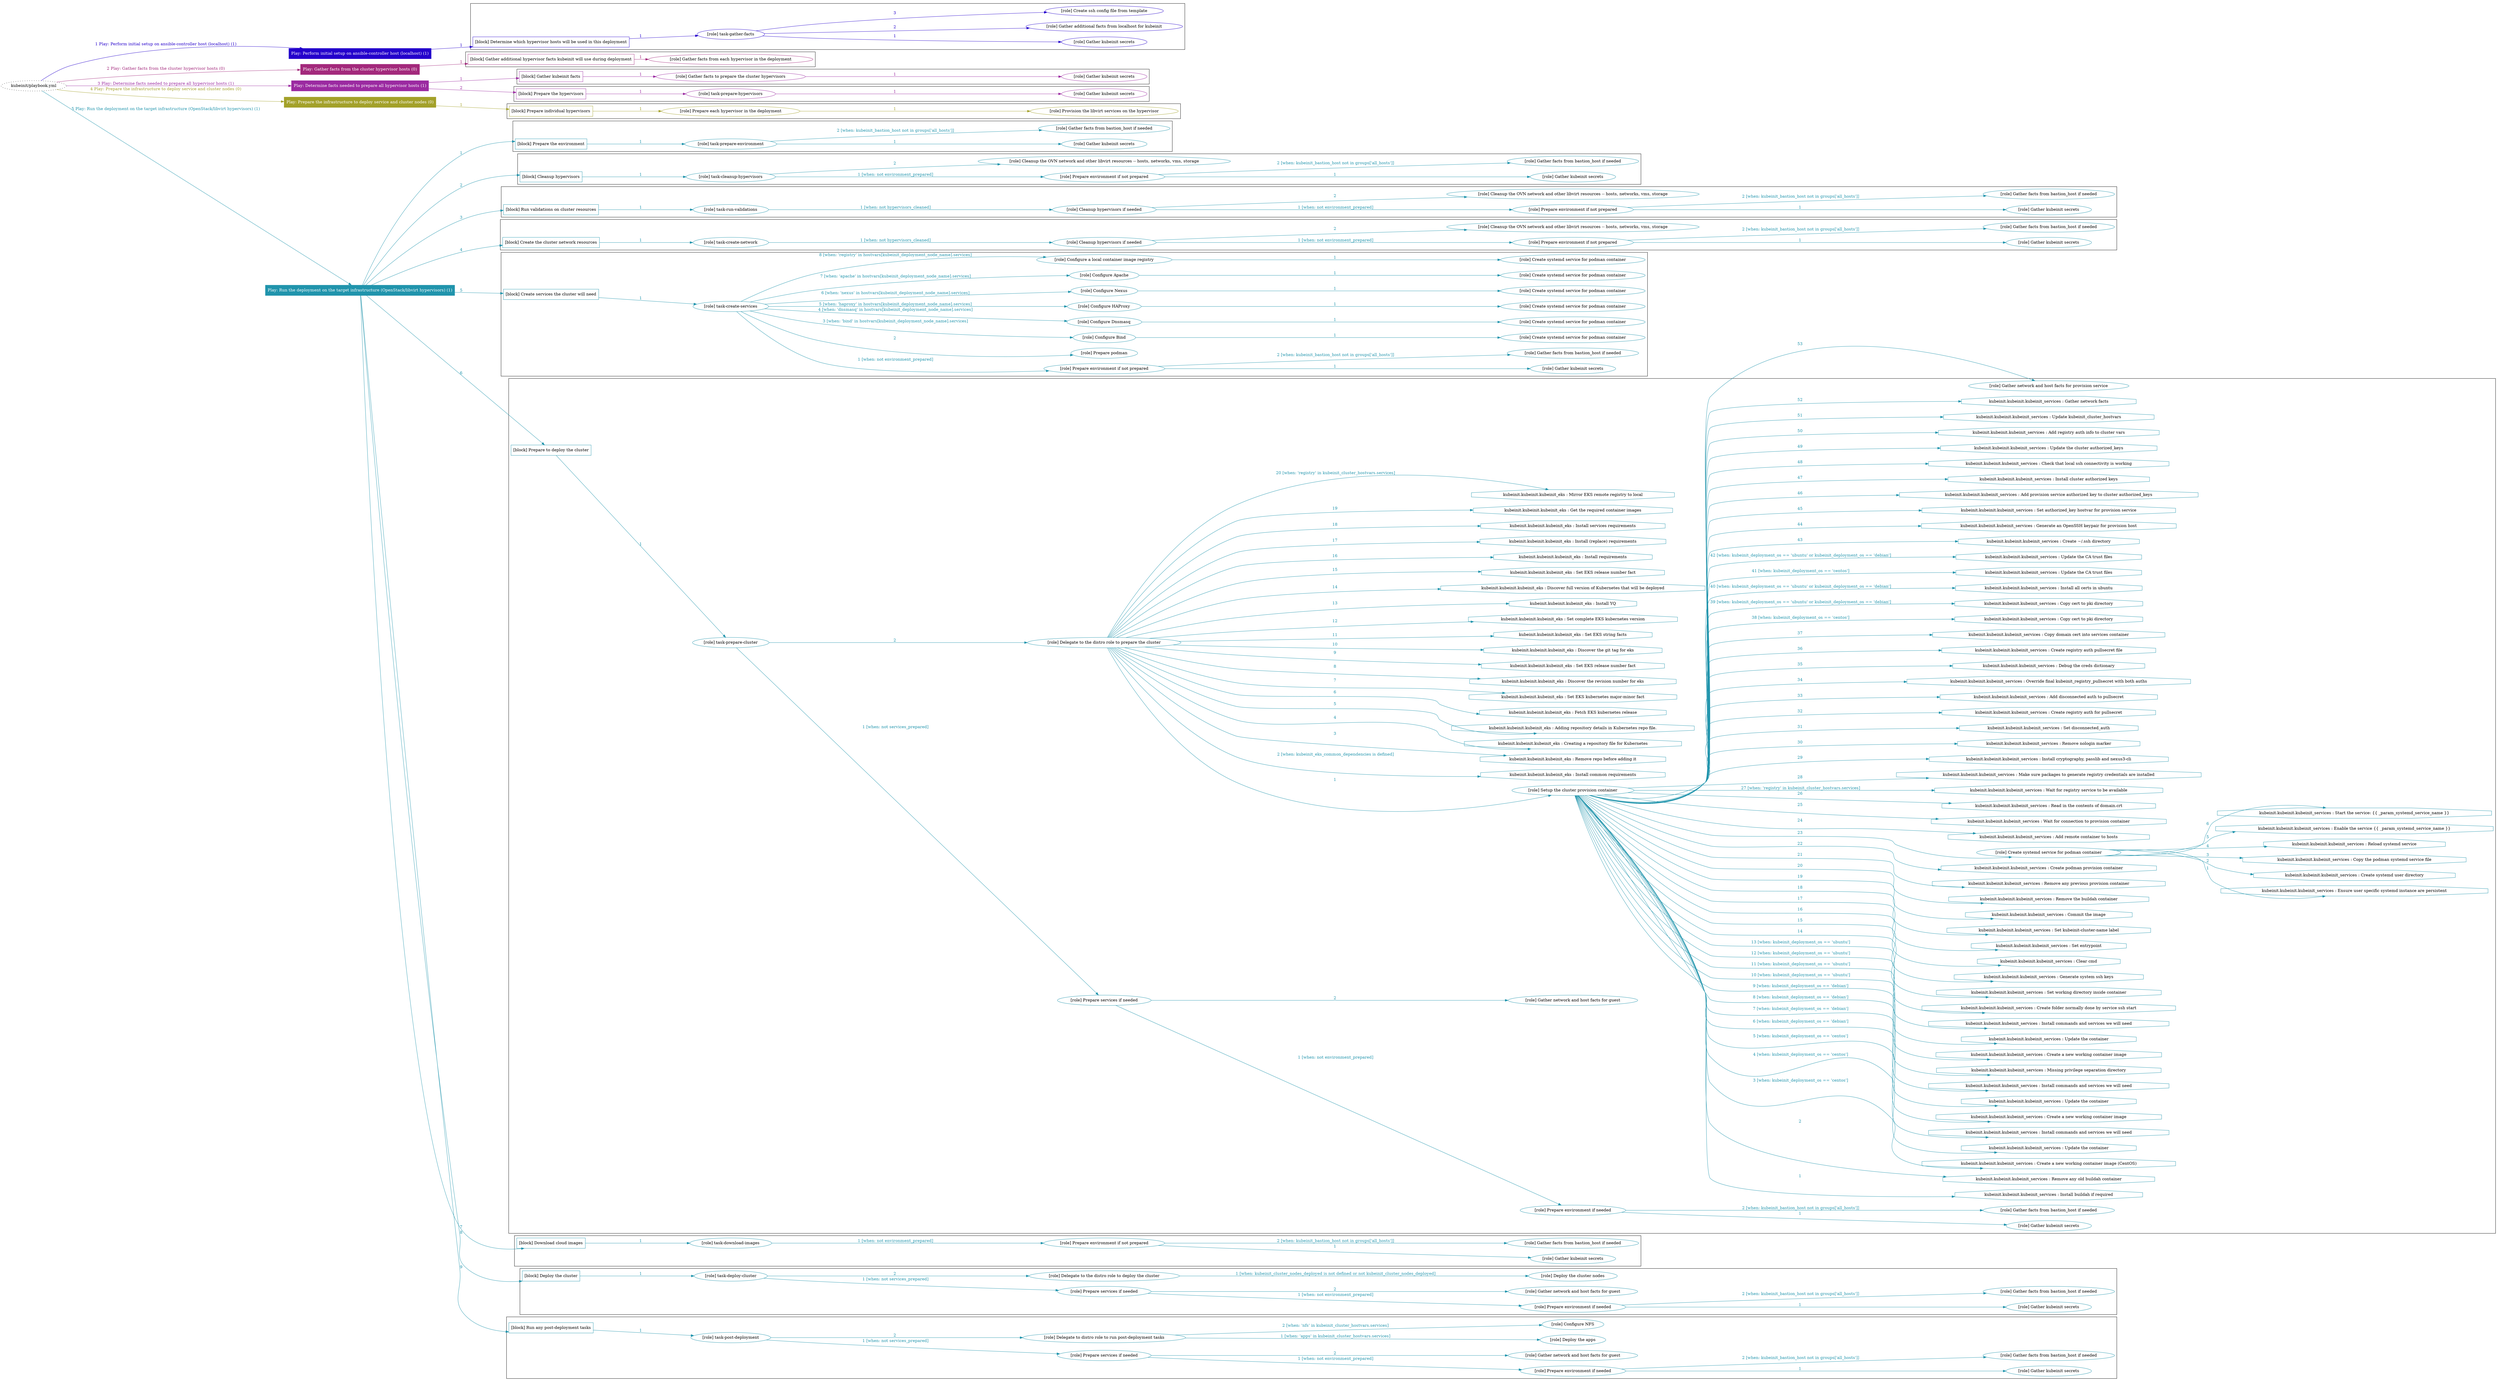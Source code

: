 digraph {
	graph [concentrate=true ordering=in rankdir=LR ratio=fill]
	edge [esep=5 sep=10]
	"kubeinit/playbook.yml" [URL="/home/runner/work/kubeinit/kubeinit/kubeinit/playbook.yml" id=playbook_2e2097f4 style=dotted]
	"kubeinit/playbook.yml" -> play_5d2f386f [label="1 Play: Perform initial setup on ansible-controller host (localhost) (1)" color="#2400cc" fontcolor="#2400cc" id=edge_play_5d2f386f labeltooltip="1 Play: Perform initial setup on ansible-controller host (localhost) (1)" tooltip="1 Play: Perform initial setup on ansible-controller host (localhost) (1)"]
	subgraph "Play: Perform initial setup on ansible-controller host (localhost) (1)" {
		play_5d2f386f [label="Play: Perform initial setup on ansible-controller host (localhost) (1)" URL="/home/runner/work/kubeinit/kubeinit/kubeinit/playbook.yml" color="#2400cc" fontcolor="#ffffff" id=play_5d2f386f shape=box style=filled tooltip=localhost]
		play_5d2f386f -> block_cb610a81 [label=1 color="#2400cc" fontcolor="#2400cc" id=edge_block_cb610a81 labeltooltip=1 tooltip=1]
		subgraph cluster_block_cb610a81 {
			block_cb610a81 [label="[block] Determine which hypervisor hosts will be used in this deployment" URL="/home/runner/work/kubeinit/kubeinit/kubeinit/playbook.yml" color="#2400cc" id=block_cb610a81 labeltooltip="Determine which hypervisor hosts will be used in this deployment" shape=box tooltip="Determine which hypervisor hosts will be used in this deployment"]
			block_cb610a81 -> role_f3dc2327 [label="1 " color="#2400cc" fontcolor="#2400cc" id=edge_role_f3dc2327 labeltooltip="1 " tooltip="1 "]
			subgraph "task-gather-facts" {
				role_f3dc2327 [label="[role] task-gather-facts" URL="/home/runner/work/kubeinit/kubeinit/kubeinit/playbook.yml" color="#2400cc" id=role_f3dc2327 tooltip="task-gather-facts"]
				role_f3dc2327 -> role_fc9ef5c2 [label="1 " color="#2400cc" fontcolor="#2400cc" id=edge_role_fc9ef5c2 labeltooltip="1 " tooltip="1 "]
				subgraph "Gather kubeinit secrets" {
					role_fc9ef5c2 [label="[role] Gather kubeinit secrets" URL="/home/runner/.ansible/collections/ansible_collections/kubeinit/kubeinit/roles/kubeinit_prepare/tasks/build_hypervisors_group.yml" color="#2400cc" id=role_fc9ef5c2 tooltip="Gather kubeinit secrets"]
				}
				role_f3dc2327 -> role_74a33549 [label="2 " color="#2400cc" fontcolor="#2400cc" id=edge_role_74a33549 labeltooltip="2 " tooltip="2 "]
				subgraph "Gather additional facts from localhost for kubeinit" {
					role_74a33549 [label="[role] Gather additional facts from localhost for kubeinit" URL="/home/runner/.ansible/collections/ansible_collections/kubeinit/kubeinit/roles/kubeinit_prepare/tasks/build_hypervisors_group.yml" color="#2400cc" id=role_74a33549 tooltip="Gather additional facts from localhost for kubeinit"]
				}
				role_f3dc2327 -> role_aaf1a948 [label="3 " color="#2400cc" fontcolor="#2400cc" id=edge_role_aaf1a948 labeltooltip="3 " tooltip="3 "]
				subgraph "Create ssh config file from template" {
					role_aaf1a948 [label="[role] Create ssh config file from template" URL="/home/runner/.ansible/collections/ansible_collections/kubeinit/kubeinit/roles/kubeinit_prepare/tasks/build_hypervisors_group.yml" color="#2400cc" id=role_aaf1a948 tooltip="Create ssh config file from template"]
				}
			}
		}
	}
	"kubeinit/playbook.yml" -> play_565b1e2d [label="2 Play: Gather facts from the cluster hypervisor hosts (0)" color="#a3297c" fontcolor="#a3297c" id=edge_play_565b1e2d labeltooltip="2 Play: Gather facts from the cluster hypervisor hosts (0)" tooltip="2 Play: Gather facts from the cluster hypervisor hosts (0)"]
	subgraph "Play: Gather facts from the cluster hypervisor hosts (0)" {
		play_565b1e2d [label="Play: Gather facts from the cluster hypervisor hosts (0)" URL="/home/runner/work/kubeinit/kubeinit/kubeinit/playbook.yml" color="#a3297c" fontcolor="#ffffff" id=play_565b1e2d shape=box style=filled tooltip="Play: Gather facts from the cluster hypervisor hosts (0)"]
		play_565b1e2d -> block_32fefc1e [label=1 color="#a3297c" fontcolor="#a3297c" id=edge_block_32fefc1e labeltooltip=1 tooltip=1]
		subgraph cluster_block_32fefc1e {
			block_32fefc1e [label="[block] Gather additional hypervisor facts kubeinit will use during deployment" URL="/home/runner/work/kubeinit/kubeinit/kubeinit/playbook.yml" color="#a3297c" id=block_32fefc1e labeltooltip="Gather additional hypervisor facts kubeinit will use during deployment" shape=box tooltip="Gather additional hypervisor facts kubeinit will use during deployment"]
			block_32fefc1e -> role_4761ff86 [label="1 " color="#a3297c" fontcolor="#a3297c" id=edge_role_4761ff86 labeltooltip="1 " tooltip="1 "]
			subgraph "Gather facts from each hypervisor in the deployment" {
				role_4761ff86 [label="[role] Gather facts from each hypervisor in the deployment" URL="/home/runner/work/kubeinit/kubeinit/kubeinit/playbook.yml" color="#a3297c" id=role_4761ff86 tooltip="Gather facts from each hypervisor in the deployment"]
			}
		}
	}
	"kubeinit/playbook.yml" -> play_55faa5a8 [label="3 Play: Determine facts needed to prepare all hypervisor hosts (1)" color="#9b2aa1" fontcolor="#9b2aa1" id=edge_play_55faa5a8 labeltooltip="3 Play: Determine facts needed to prepare all hypervisor hosts (1)" tooltip="3 Play: Determine facts needed to prepare all hypervisor hosts (1)"]
	subgraph "Play: Determine facts needed to prepare all hypervisor hosts (1)" {
		play_55faa5a8 [label="Play: Determine facts needed to prepare all hypervisor hosts (1)" URL="/home/runner/work/kubeinit/kubeinit/kubeinit/playbook.yml" color="#9b2aa1" fontcolor="#ffffff" id=play_55faa5a8 shape=box style=filled tooltip=localhost]
		play_55faa5a8 -> block_62d7c69d [label=1 color="#9b2aa1" fontcolor="#9b2aa1" id=edge_block_62d7c69d labeltooltip=1 tooltip=1]
		subgraph cluster_block_62d7c69d {
			block_62d7c69d [label="[block] Gather kubeinit facts" URL="/home/runner/work/kubeinit/kubeinit/kubeinit/playbook.yml" color="#9b2aa1" id=block_62d7c69d labeltooltip="Gather kubeinit facts" shape=box tooltip="Gather kubeinit facts"]
			block_62d7c69d -> role_8c118214 [label="1 " color="#9b2aa1" fontcolor="#9b2aa1" id=edge_role_8c118214 labeltooltip="1 " tooltip="1 "]
			subgraph "Gather facts to prepare the cluster hypervisors" {
				role_8c118214 [label="[role] Gather facts to prepare the cluster hypervisors" URL="/home/runner/work/kubeinit/kubeinit/kubeinit/playbook.yml" color="#9b2aa1" id=role_8c118214 tooltip="Gather facts to prepare the cluster hypervisors"]
				role_8c118214 -> role_3686bbec [label="1 " color="#9b2aa1" fontcolor="#9b2aa1" id=edge_role_3686bbec labeltooltip="1 " tooltip="1 "]
				subgraph "Gather kubeinit secrets" {
					role_3686bbec [label="[role] Gather kubeinit secrets" URL="/home/runner/.ansible/collections/ansible_collections/kubeinit/kubeinit/roles/kubeinit_prepare/tasks/gather_kubeinit_facts.yml" color="#9b2aa1" id=role_3686bbec tooltip="Gather kubeinit secrets"]
				}
			}
		}
		play_55faa5a8 -> block_bbcb74f9 [label=2 color="#9b2aa1" fontcolor="#9b2aa1" id=edge_block_bbcb74f9 labeltooltip=2 tooltip=2]
		subgraph cluster_block_bbcb74f9 {
			block_bbcb74f9 [label="[block] Prepare the hypervisors" URL="/home/runner/work/kubeinit/kubeinit/kubeinit/playbook.yml" color="#9b2aa1" id=block_bbcb74f9 labeltooltip="Prepare the hypervisors" shape=box tooltip="Prepare the hypervisors"]
			block_bbcb74f9 -> role_5b917f77 [label="1 " color="#9b2aa1" fontcolor="#9b2aa1" id=edge_role_5b917f77 labeltooltip="1 " tooltip="1 "]
			subgraph "task-prepare-hypervisors" {
				role_5b917f77 [label="[role] task-prepare-hypervisors" URL="/home/runner/work/kubeinit/kubeinit/kubeinit/playbook.yml" color="#9b2aa1" id=role_5b917f77 tooltip="task-prepare-hypervisors"]
				role_5b917f77 -> role_32aecb2c [label="1 " color="#9b2aa1" fontcolor="#9b2aa1" id=edge_role_32aecb2c labeltooltip="1 " tooltip="1 "]
				subgraph "Gather kubeinit secrets" {
					role_32aecb2c [label="[role] Gather kubeinit secrets" URL="/home/runner/.ansible/collections/ansible_collections/kubeinit/kubeinit/roles/kubeinit_prepare/tasks/gather_kubeinit_facts.yml" color="#9b2aa1" id=role_32aecb2c tooltip="Gather kubeinit secrets"]
				}
			}
		}
	}
	"kubeinit/playbook.yml" -> play_f06d3139 [label="4 Play: Prepare the infrastructure to deploy service and cluster nodes (0)" color="#a3a129" fontcolor="#a3a129" id=edge_play_f06d3139 labeltooltip="4 Play: Prepare the infrastructure to deploy service and cluster nodes (0)" tooltip="4 Play: Prepare the infrastructure to deploy service and cluster nodes (0)"]
	subgraph "Play: Prepare the infrastructure to deploy service and cluster nodes (0)" {
		play_f06d3139 [label="Play: Prepare the infrastructure to deploy service and cluster nodes (0)" URL="/home/runner/work/kubeinit/kubeinit/kubeinit/playbook.yml" color="#a3a129" fontcolor="#ffffff" id=play_f06d3139 shape=box style=filled tooltip="Play: Prepare the infrastructure to deploy service and cluster nodes (0)"]
		play_f06d3139 -> block_0cea0d71 [label=1 color="#a3a129" fontcolor="#a3a129" id=edge_block_0cea0d71 labeltooltip=1 tooltip=1]
		subgraph cluster_block_0cea0d71 {
			block_0cea0d71 [label="[block] Prepare individual hypervisors" URL="/home/runner/work/kubeinit/kubeinit/kubeinit/playbook.yml" color="#a3a129" id=block_0cea0d71 labeltooltip="Prepare individual hypervisors" shape=box tooltip="Prepare individual hypervisors"]
			block_0cea0d71 -> role_1bcb22e2 [label="1 " color="#a3a129" fontcolor="#a3a129" id=edge_role_1bcb22e2 labeltooltip="1 " tooltip="1 "]
			subgraph "Prepare each hypervisor in the deployment" {
				role_1bcb22e2 [label="[role] Prepare each hypervisor in the deployment" URL="/home/runner/work/kubeinit/kubeinit/kubeinit/playbook.yml" color="#a3a129" id=role_1bcb22e2 tooltip="Prepare each hypervisor in the deployment"]
				role_1bcb22e2 -> role_ce35b026 [label="1 " color="#a3a129" fontcolor="#a3a129" id=edge_role_ce35b026 labeltooltip="1 " tooltip="1 "]
				subgraph "Provision the libvirt services on the hypervisor" {
					role_ce35b026 [label="[role] Provision the libvirt services on the hypervisor" URL="/home/runner/.ansible/collections/ansible_collections/kubeinit/kubeinit/roles/kubeinit_prepare/tasks/prepare_hypervisor.yml" color="#a3a129" id=role_ce35b026 tooltip="Provision the libvirt services on the hypervisor"]
				}
			}
		}
	}
	"kubeinit/playbook.yml" -> play_abcca6b6 [label="5 Play: Run the deployment on the target infrastructure (OpenStack/libvirt hypervisors) (1)" color="#2094ac" fontcolor="#2094ac" id=edge_play_abcca6b6 labeltooltip="5 Play: Run the deployment on the target infrastructure (OpenStack/libvirt hypervisors) (1)" tooltip="5 Play: Run the deployment on the target infrastructure (OpenStack/libvirt hypervisors) (1)"]
	subgraph "Play: Run the deployment on the target infrastructure (OpenStack/libvirt hypervisors) (1)" {
		play_abcca6b6 [label="Play: Run the deployment on the target infrastructure (OpenStack/libvirt hypervisors) (1)" URL="/home/runner/work/kubeinit/kubeinit/kubeinit/playbook.yml" color="#2094ac" fontcolor="#ffffff" id=play_abcca6b6 shape=box style=filled tooltip=localhost]
		play_abcca6b6 -> block_24482dab [label=1 color="#2094ac" fontcolor="#2094ac" id=edge_block_24482dab labeltooltip=1 tooltip=1]
		subgraph cluster_block_24482dab {
			block_24482dab [label="[block] Prepare the environment" URL="/home/runner/work/kubeinit/kubeinit/kubeinit/playbook.yml" color="#2094ac" id=block_24482dab labeltooltip="Prepare the environment" shape=box tooltip="Prepare the environment"]
			block_24482dab -> role_ab894849 [label="1 " color="#2094ac" fontcolor="#2094ac" id=edge_role_ab894849 labeltooltip="1 " tooltip="1 "]
			subgraph "task-prepare-environment" {
				role_ab894849 [label="[role] task-prepare-environment" URL="/home/runner/work/kubeinit/kubeinit/kubeinit/playbook.yml" color="#2094ac" id=role_ab894849 tooltip="task-prepare-environment"]
				role_ab894849 -> role_549f2b89 [label="1 " color="#2094ac" fontcolor="#2094ac" id=edge_role_549f2b89 labeltooltip="1 " tooltip="1 "]
				subgraph "Gather kubeinit secrets" {
					role_549f2b89 [label="[role] Gather kubeinit secrets" URL="/home/runner/.ansible/collections/ansible_collections/kubeinit/kubeinit/roles/kubeinit_prepare/tasks/gather_kubeinit_facts.yml" color="#2094ac" id=role_549f2b89 tooltip="Gather kubeinit secrets"]
				}
				role_ab894849 -> role_4e392fc3 [label="2 [when: kubeinit_bastion_host not in groups['all_hosts']]" color="#2094ac" fontcolor="#2094ac" id=edge_role_4e392fc3 labeltooltip="2 [when: kubeinit_bastion_host not in groups['all_hosts']]" tooltip="2 [when: kubeinit_bastion_host not in groups['all_hosts']]"]
				subgraph "Gather facts from bastion_host if needed" {
					role_4e392fc3 [label="[role] Gather facts from bastion_host if needed" URL="/home/runner/.ansible/collections/ansible_collections/kubeinit/kubeinit/roles/kubeinit_prepare/tasks/main.yml" color="#2094ac" id=role_4e392fc3 tooltip="Gather facts from bastion_host if needed"]
				}
			}
		}
		play_abcca6b6 -> block_a16145fb [label=2 color="#2094ac" fontcolor="#2094ac" id=edge_block_a16145fb labeltooltip=2 tooltip=2]
		subgraph cluster_block_a16145fb {
			block_a16145fb [label="[block] Cleanup hypervisors" URL="/home/runner/work/kubeinit/kubeinit/kubeinit/playbook.yml" color="#2094ac" id=block_a16145fb labeltooltip="Cleanup hypervisors" shape=box tooltip="Cleanup hypervisors"]
			block_a16145fb -> role_0c6e2e70 [label="1 " color="#2094ac" fontcolor="#2094ac" id=edge_role_0c6e2e70 labeltooltip="1 " tooltip="1 "]
			subgraph "task-cleanup-hypervisors" {
				role_0c6e2e70 [label="[role] task-cleanup-hypervisors" URL="/home/runner/work/kubeinit/kubeinit/kubeinit/playbook.yml" color="#2094ac" id=role_0c6e2e70 tooltip="task-cleanup-hypervisors"]
				role_0c6e2e70 -> role_9ef5f7fc [label="1 [when: not environment_prepared]" color="#2094ac" fontcolor="#2094ac" id=edge_role_9ef5f7fc labeltooltip="1 [when: not environment_prepared]" tooltip="1 [when: not environment_prepared]"]
				subgraph "Prepare environment if not prepared" {
					role_9ef5f7fc [label="[role] Prepare environment if not prepared" URL="/home/runner/.ansible/collections/ansible_collections/kubeinit/kubeinit/roles/kubeinit_libvirt/tasks/cleanup_hypervisors.yml" color="#2094ac" id=role_9ef5f7fc tooltip="Prepare environment if not prepared"]
					role_9ef5f7fc -> role_fe5a22a0 [label="1 " color="#2094ac" fontcolor="#2094ac" id=edge_role_fe5a22a0 labeltooltip="1 " tooltip="1 "]
					subgraph "Gather kubeinit secrets" {
						role_fe5a22a0 [label="[role] Gather kubeinit secrets" URL="/home/runner/.ansible/collections/ansible_collections/kubeinit/kubeinit/roles/kubeinit_prepare/tasks/gather_kubeinit_facts.yml" color="#2094ac" id=role_fe5a22a0 tooltip="Gather kubeinit secrets"]
					}
					role_9ef5f7fc -> role_2ce82262 [label="2 [when: kubeinit_bastion_host not in groups['all_hosts']]" color="#2094ac" fontcolor="#2094ac" id=edge_role_2ce82262 labeltooltip="2 [when: kubeinit_bastion_host not in groups['all_hosts']]" tooltip="2 [when: kubeinit_bastion_host not in groups['all_hosts']]"]
					subgraph "Gather facts from bastion_host if needed" {
						role_2ce82262 [label="[role] Gather facts from bastion_host if needed" URL="/home/runner/.ansible/collections/ansible_collections/kubeinit/kubeinit/roles/kubeinit_prepare/tasks/main.yml" color="#2094ac" id=role_2ce82262 tooltip="Gather facts from bastion_host if needed"]
					}
				}
				role_0c6e2e70 -> role_af85bfde [label="2 " color="#2094ac" fontcolor="#2094ac" id=edge_role_af85bfde labeltooltip="2 " tooltip="2 "]
				subgraph "Cleanup the OVN network and other libvirt resources -- hosts, networks, vms, storage" {
					role_af85bfde [label="[role] Cleanup the OVN network and other libvirt resources -- hosts, networks, vms, storage" URL="/home/runner/.ansible/collections/ansible_collections/kubeinit/kubeinit/roles/kubeinit_libvirt/tasks/cleanup_hypervisors.yml" color="#2094ac" id=role_af85bfde tooltip="Cleanup the OVN network and other libvirt resources -- hosts, networks, vms, storage"]
				}
			}
		}
		play_abcca6b6 -> block_7df9af61 [label=3 color="#2094ac" fontcolor="#2094ac" id=edge_block_7df9af61 labeltooltip=3 tooltip=3]
		subgraph cluster_block_7df9af61 {
			block_7df9af61 [label="[block] Run validations on cluster resources" URL="/home/runner/work/kubeinit/kubeinit/kubeinit/playbook.yml" color="#2094ac" id=block_7df9af61 labeltooltip="Run validations on cluster resources" shape=box tooltip="Run validations on cluster resources"]
			block_7df9af61 -> role_ff44c295 [label="1 " color="#2094ac" fontcolor="#2094ac" id=edge_role_ff44c295 labeltooltip="1 " tooltip="1 "]
			subgraph "task-run-validations" {
				role_ff44c295 [label="[role] task-run-validations" URL="/home/runner/work/kubeinit/kubeinit/kubeinit/playbook.yml" color="#2094ac" id=role_ff44c295 tooltip="task-run-validations"]
				role_ff44c295 -> role_9ba79ead [label="1 [when: not hypervisors_cleaned]" color="#2094ac" fontcolor="#2094ac" id=edge_role_9ba79ead labeltooltip="1 [when: not hypervisors_cleaned]" tooltip="1 [when: not hypervisors_cleaned]"]
				subgraph "Cleanup hypervisors if needed" {
					role_9ba79ead [label="[role] Cleanup hypervisors if needed" URL="/home/runner/.ansible/collections/ansible_collections/kubeinit/kubeinit/roles/kubeinit_validations/tasks/main.yml" color="#2094ac" id=role_9ba79ead tooltip="Cleanup hypervisors if needed"]
					role_9ba79ead -> role_72f5556c [label="1 [when: not environment_prepared]" color="#2094ac" fontcolor="#2094ac" id=edge_role_72f5556c labeltooltip="1 [when: not environment_prepared]" tooltip="1 [when: not environment_prepared]"]
					subgraph "Prepare environment if not prepared" {
						role_72f5556c [label="[role] Prepare environment if not prepared" URL="/home/runner/.ansible/collections/ansible_collections/kubeinit/kubeinit/roles/kubeinit_libvirt/tasks/cleanup_hypervisors.yml" color="#2094ac" id=role_72f5556c tooltip="Prepare environment if not prepared"]
						role_72f5556c -> role_02e4243a [label="1 " color="#2094ac" fontcolor="#2094ac" id=edge_role_02e4243a labeltooltip="1 " tooltip="1 "]
						subgraph "Gather kubeinit secrets" {
							role_02e4243a [label="[role] Gather kubeinit secrets" URL="/home/runner/.ansible/collections/ansible_collections/kubeinit/kubeinit/roles/kubeinit_prepare/tasks/gather_kubeinit_facts.yml" color="#2094ac" id=role_02e4243a tooltip="Gather kubeinit secrets"]
						}
						role_72f5556c -> role_b34829bf [label="2 [when: kubeinit_bastion_host not in groups['all_hosts']]" color="#2094ac" fontcolor="#2094ac" id=edge_role_b34829bf labeltooltip="2 [when: kubeinit_bastion_host not in groups['all_hosts']]" tooltip="2 [when: kubeinit_bastion_host not in groups['all_hosts']]"]
						subgraph "Gather facts from bastion_host if needed" {
							role_b34829bf [label="[role] Gather facts from bastion_host if needed" URL="/home/runner/.ansible/collections/ansible_collections/kubeinit/kubeinit/roles/kubeinit_prepare/tasks/main.yml" color="#2094ac" id=role_b34829bf tooltip="Gather facts from bastion_host if needed"]
						}
					}
					role_9ba79ead -> role_eb0764a8 [label="2 " color="#2094ac" fontcolor="#2094ac" id=edge_role_eb0764a8 labeltooltip="2 " tooltip="2 "]
					subgraph "Cleanup the OVN network and other libvirt resources -- hosts, networks, vms, storage" {
						role_eb0764a8 [label="[role] Cleanup the OVN network and other libvirt resources -- hosts, networks, vms, storage" URL="/home/runner/.ansible/collections/ansible_collections/kubeinit/kubeinit/roles/kubeinit_libvirt/tasks/cleanup_hypervisors.yml" color="#2094ac" id=role_eb0764a8 tooltip="Cleanup the OVN network and other libvirt resources -- hosts, networks, vms, storage"]
					}
				}
			}
		}
		play_abcca6b6 -> block_a40c5158 [label=4 color="#2094ac" fontcolor="#2094ac" id=edge_block_a40c5158 labeltooltip=4 tooltip=4]
		subgraph cluster_block_a40c5158 {
			block_a40c5158 [label="[block] Create the cluster network resources" URL="/home/runner/work/kubeinit/kubeinit/kubeinit/playbook.yml" color="#2094ac" id=block_a40c5158 labeltooltip="Create the cluster network resources" shape=box tooltip="Create the cluster network resources"]
			block_a40c5158 -> role_d727a46b [label="1 " color="#2094ac" fontcolor="#2094ac" id=edge_role_d727a46b labeltooltip="1 " tooltip="1 "]
			subgraph "task-create-network" {
				role_d727a46b [label="[role] task-create-network" URL="/home/runner/work/kubeinit/kubeinit/kubeinit/playbook.yml" color="#2094ac" id=role_d727a46b tooltip="task-create-network"]
				role_d727a46b -> role_3edf7dee [label="1 [when: not hypervisors_cleaned]" color="#2094ac" fontcolor="#2094ac" id=edge_role_3edf7dee labeltooltip="1 [when: not hypervisors_cleaned]" tooltip="1 [when: not hypervisors_cleaned]"]
				subgraph "Cleanup hypervisors if needed" {
					role_3edf7dee [label="[role] Cleanup hypervisors if needed" URL="/home/runner/.ansible/collections/ansible_collections/kubeinit/kubeinit/roles/kubeinit_libvirt/tasks/create_network.yml" color="#2094ac" id=role_3edf7dee tooltip="Cleanup hypervisors if needed"]
					role_3edf7dee -> role_09502f2e [label="1 [when: not environment_prepared]" color="#2094ac" fontcolor="#2094ac" id=edge_role_09502f2e labeltooltip="1 [when: not environment_prepared]" tooltip="1 [when: not environment_prepared]"]
					subgraph "Prepare environment if not prepared" {
						role_09502f2e [label="[role] Prepare environment if not prepared" URL="/home/runner/.ansible/collections/ansible_collections/kubeinit/kubeinit/roles/kubeinit_libvirt/tasks/cleanup_hypervisors.yml" color="#2094ac" id=role_09502f2e tooltip="Prepare environment if not prepared"]
						role_09502f2e -> role_38ccc5f6 [label="1 " color="#2094ac" fontcolor="#2094ac" id=edge_role_38ccc5f6 labeltooltip="1 " tooltip="1 "]
						subgraph "Gather kubeinit secrets" {
							role_38ccc5f6 [label="[role] Gather kubeinit secrets" URL="/home/runner/.ansible/collections/ansible_collections/kubeinit/kubeinit/roles/kubeinit_prepare/tasks/gather_kubeinit_facts.yml" color="#2094ac" id=role_38ccc5f6 tooltip="Gather kubeinit secrets"]
						}
						role_09502f2e -> role_44e8b6e5 [label="2 [when: kubeinit_bastion_host not in groups['all_hosts']]" color="#2094ac" fontcolor="#2094ac" id=edge_role_44e8b6e5 labeltooltip="2 [when: kubeinit_bastion_host not in groups['all_hosts']]" tooltip="2 [when: kubeinit_bastion_host not in groups['all_hosts']]"]
						subgraph "Gather facts from bastion_host if needed" {
							role_44e8b6e5 [label="[role] Gather facts from bastion_host if needed" URL="/home/runner/.ansible/collections/ansible_collections/kubeinit/kubeinit/roles/kubeinit_prepare/tasks/main.yml" color="#2094ac" id=role_44e8b6e5 tooltip="Gather facts from bastion_host if needed"]
						}
					}
					role_3edf7dee -> role_1fc90c41 [label="2 " color="#2094ac" fontcolor="#2094ac" id=edge_role_1fc90c41 labeltooltip="2 " tooltip="2 "]
					subgraph "Cleanup the OVN network and other libvirt resources -- hosts, networks, vms, storage" {
						role_1fc90c41 [label="[role] Cleanup the OVN network and other libvirt resources -- hosts, networks, vms, storage" URL="/home/runner/.ansible/collections/ansible_collections/kubeinit/kubeinit/roles/kubeinit_libvirt/tasks/cleanup_hypervisors.yml" color="#2094ac" id=role_1fc90c41 tooltip="Cleanup the OVN network and other libvirt resources -- hosts, networks, vms, storage"]
					}
				}
			}
		}
		play_abcca6b6 -> block_61382fec [label=5 color="#2094ac" fontcolor="#2094ac" id=edge_block_61382fec labeltooltip=5 tooltip=5]
		subgraph cluster_block_61382fec {
			block_61382fec [label="[block] Create services the cluster will need" URL="/home/runner/work/kubeinit/kubeinit/kubeinit/playbook.yml" color="#2094ac" id=block_61382fec labeltooltip="Create services the cluster will need" shape=box tooltip="Create services the cluster will need"]
			block_61382fec -> role_315ef51d [label="1 " color="#2094ac" fontcolor="#2094ac" id=edge_role_315ef51d labeltooltip="1 " tooltip="1 "]
			subgraph "task-create-services" {
				role_315ef51d [label="[role] task-create-services" URL="/home/runner/work/kubeinit/kubeinit/kubeinit/playbook.yml" color="#2094ac" id=role_315ef51d tooltip="task-create-services"]
				role_315ef51d -> role_86a5a5d8 [label="1 [when: not environment_prepared]" color="#2094ac" fontcolor="#2094ac" id=edge_role_86a5a5d8 labeltooltip="1 [when: not environment_prepared]" tooltip="1 [when: not environment_prepared]"]
				subgraph "Prepare environment if not prepared" {
					role_86a5a5d8 [label="[role] Prepare environment if not prepared" URL="/home/runner/.ansible/collections/ansible_collections/kubeinit/kubeinit/roles/kubeinit_services/tasks/main.yml" color="#2094ac" id=role_86a5a5d8 tooltip="Prepare environment if not prepared"]
					role_86a5a5d8 -> role_1bafb66a [label="1 " color="#2094ac" fontcolor="#2094ac" id=edge_role_1bafb66a labeltooltip="1 " tooltip="1 "]
					subgraph "Gather kubeinit secrets" {
						role_1bafb66a [label="[role] Gather kubeinit secrets" URL="/home/runner/.ansible/collections/ansible_collections/kubeinit/kubeinit/roles/kubeinit_prepare/tasks/gather_kubeinit_facts.yml" color="#2094ac" id=role_1bafb66a tooltip="Gather kubeinit secrets"]
					}
					role_86a5a5d8 -> role_2fb905e3 [label="2 [when: kubeinit_bastion_host not in groups['all_hosts']]" color="#2094ac" fontcolor="#2094ac" id=edge_role_2fb905e3 labeltooltip="2 [when: kubeinit_bastion_host not in groups['all_hosts']]" tooltip="2 [when: kubeinit_bastion_host not in groups['all_hosts']]"]
					subgraph "Gather facts from bastion_host if needed" {
						role_2fb905e3 [label="[role] Gather facts from bastion_host if needed" URL="/home/runner/.ansible/collections/ansible_collections/kubeinit/kubeinit/roles/kubeinit_prepare/tasks/main.yml" color="#2094ac" id=role_2fb905e3 tooltip="Gather facts from bastion_host if needed"]
					}
				}
				role_315ef51d -> role_9b9eb36c [label="2 " color="#2094ac" fontcolor="#2094ac" id=edge_role_9b9eb36c labeltooltip="2 " tooltip="2 "]
				subgraph "Prepare podman" {
					role_9b9eb36c [label="[role] Prepare podman" URL="/home/runner/.ansible/collections/ansible_collections/kubeinit/kubeinit/roles/kubeinit_services/tasks/00_create_service_pod.yml" color="#2094ac" id=role_9b9eb36c tooltip="Prepare podman"]
				}
				role_315ef51d -> role_696d5e1d [label="3 [when: 'bind' in hostvars[kubeinit_deployment_node_name].services]" color="#2094ac" fontcolor="#2094ac" id=edge_role_696d5e1d labeltooltip="3 [when: 'bind' in hostvars[kubeinit_deployment_node_name].services]" tooltip="3 [when: 'bind' in hostvars[kubeinit_deployment_node_name].services]"]
				subgraph "Configure Bind" {
					role_696d5e1d [label="[role] Configure Bind" URL="/home/runner/.ansible/collections/ansible_collections/kubeinit/kubeinit/roles/kubeinit_services/tasks/start_services_containers.yml" color="#2094ac" id=role_696d5e1d tooltip="Configure Bind"]
					role_696d5e1d -> role_0da2876c [label="1 " color="#2094ac" fontcolor="#2094ac" id=edge_role_0da2876c labeltooltip="1 " tooltip="1 "]
					subgraph "Create systemd service for podman container" {
						role_0da2876c [label="[role] Create systemd service for podman container" URL="/home/runner/.ansible/collections/ansible_collections/kubeinit/kubeinit/roles/kubeinit_bind/tasks/main.yml" color="#2094ac" id=role_0da2876c tooltip="Create systemd service for podman container"]
					}
				}
				role_315ef51d -> role_af32e88d [label="4 [when: 'dnsmasq' in hostvars[kubeinit_deployment_node_name].services]" color="#2094ac" fontcolor="#2094ac" id=edge_role_af32e88d labeltooltip="4 [when: 'dnsmasq' in hostvars[kubeinit_deployment_node_name].services]" tooltip="4 [when: 'dnsmasq' in hostvars[kubeinit_deployment_node_name].services]"]
				subgraph "Configure Dnsmasq" {
					role_af32e88d [label="[role] Configure Dnsmasq" URL="/home/runner/.ansible/collections/ansible_collections/kubeinit/kubeinit/roles/kubeinit_services/tasks/start_services_containers.yml" color="#2094ac" id=role_af32e88d tooltip="Configure Dnsmasq"]
					role_af32e88d -> role_fc3002a1 [label="1 " color="#2094ac" fontcolor="#2094ac" id=edge_role_fc3002a1 labeltooltip="1 " tooltip="1 "]
					subgraph "Create systemd service for podman container" {
						role_fc3002a1 [label="[role] Create systemd service for podman container" URL="/home/runner/.ansible/collections/ansible_collections/kubeinit/kubeinit/roles/kubeinit_dnsmasq/tasks/main.yml" color="#2094ac" id=role_fc3002a1 tooltip="Create systemd service for podman container"]
					}
				}
				role_315ef51d -> role_be1b264d [label="5 [when: 'haproxy' in hostvars[kubeinit_deployment_node_name].services]" color="#2094ac" fontcolor="#2094ac" id=edge_role_be1b264d labeltooltip="5 [when: 'haproxy' in hostvars[kubeinit_deployment_node_name].services]" tooltip="5 [when: 'haproxy' in hostvars[kubeinit_deployment_node_name].services]"]
				subgraph "Configure HAProxy" {
					role_be1b264d [label="[role] Configure HAProxy" URL="/home/runner/.ansible/collections/ansible_collections/kubeinit/kubeinit/roles/kubeinit_services/tasks/start_services_containers.yml" color="#2094ac" id=role_be1b264d tooltip="Configure HAProxy"]
					role_be1b264d -> role_0350edc9 [label="1 " color="#2094ac" fontcolor="#2094ac" id=edge_role_0350edc9 labeltooltip="1 " tooltip="1 "]
					subgraph "Create systemd service for podman container" {
						role_0350edc9 [label="[role] Create systemd service for podman container" URL="/home/runner/.ansible/collections/ansible_collections/kubeinit/kubeinit/roles/kubeinit_haproxy/tasks/main.yml" color="#2094ac" id=role_0350edc9 tooltip="Create systemd service for podman container"]
					}
				}
				role_315ef51d -> role_f25f681e [label="6 [when: 'nexus' in hostvars[kubeinit_deployment_node_name].services]" color="#2094ac" fontcolor="#2094ac" id=edge_role_f25f681e labeltooltip="6 [when: 'nexus' in hostvars[kubeinit_deployment_node_name].services]" tooltip="6 [when: 'nexus' in hostvars[kubeinit_deployment_node_name].services]"]
				subgraph "Configure Nexus" {
					role_f25f681e [label="[role] Configure Nexus" URL="/home/runner/.ansible/collections/ansible_collections/kubeinit/kubeinit/roles/kubeinit_services/tasks/start_services_containers.yml" color="#2094ac" id=role_f25f681e tooltip="Configure Nexus"]
					role_f25f681e -> role_18fcf9b6 [label="1 " color="#2094ac" fontcolor="#2094ac" id=edge_role_18fcf9b6 labeltooltip="1 " tooltip="1 "]
					subgraph "Create systemd service for podman container" {
						role_18fcf9b6 [label="[role] Create systemd service for podman container" URL="/home/runner/.ansible/collections/ansible_collections/kubeinit/kubeinit/roles/kubeinit_nexus/tasks/main.yml" color="#2094ac" id=role_18fcf9b6 tooltip="Create systemd service for podman container"]
					}
				}
				role_315ef51d -> role_b850779f [label="7 [when: 'apache' in hostvars[kubeinit_deployment_node_name].services]" color="#2094ac" fontcolor="#2094ac" id=edge_role_b850779f labeltooltip="7 [when: 'apache' in hostvars[kubeinit_deployment_node_name].services]" tooltip="7 [when: 'apache' in hostvars[kubeinit_deployment_node_name].services]"]
				subgraph "Configure Apache" {
					role_b850779f [label="[role] Configure Apache" URL="/home/runner/.ansible/collections/ansible_collections/kubeinit/kubeinit/roles/kubeinit_services/tasks/start_services_containers.yml" color="#2094ac" id=role_b850779f tooltip="Configure Apache"]
					role_b850779f -> role_20a8dec6 [label="1 " color="#2094ac" fontcolor="#2094ac" id=edge_role_20a8dec6 labeltooltip="1 " tooltip="1 "]
					subgraph "Create systemd service for podman container" {
						role_20a8dec6 [label="[role] Create systemd service for podman container" URL="/home/runner/.ansible/collections/ansible_collections/kubeinit/kubeinit/roles/kubeinit_apache/tasks/main.yml" color="#2094ac" id=role_20a8dec6 tooltip="Create systemd service for podman container"]
					}
				}
				role_315ef51d -> role_dc4ec51a [label="8 [when: 'registry' in hostvars[kubeinit_deployment_node_name].services]" color="#2094ac" fontcolor="#2094ac" id=edge_role_dc4ec51a labeltooltip="8 [when: 'registry' in hostvars[kubeinit_deployment_node_name].services]" tooltip="8 [when: 'registry' in hostvars[kubeinit_deployment_node_name].services]"]
				subgraph "Configure a local container image registry" {
					role_dc4ec51a [label="[role] Configure a local container image registry" URL="/home/runner/.ansible/collections/ansible_collections/kubeinit/kubeinit/roles/kubeinit_services/tasks/start_services_containers.yml" color="#2094ac" id=role_dc4ec51a tooltip="Configure a local container image registry"]
					role_dc4ec51a -> role_56f49c74 [label="1 " color="#2094ac" fontcolor="#2094ac" id=edge_role_56f49c74 labeltooltip="1 " tooltip="1 "]
					subgraph "Create systemd service for podman container" {
						role_56f49c74 [label="[role] Create systemd service for podman container" URL="/home/runner/.ansible/collections/ansible_collections/kubeinit/kubeinit/roles/kubeinit_registry/tasks/main.yml" color="#2094ac" id=role_56f49c74 tooltip="Create systemd service for podman container"]
					}
				}
			}
		}
		play_abcca6b6 -> block_117011ba [label=6 color="#2094ac" fontcolor="#2094ac" id=edge_block_117011ba labeltooltip=6 tooltip=6]
		subgraph cluster_block_117011ba {
			block_117011ba [label="[block] Prepare to deploy the cluster" URL="/home/runner/work/kubeinit/kubeinit/kubeinit/playbook.yml" color="#2094ac" id=block_117011ba labeltooltip="Prepare to deploy the cluster" shape=box tooltip="Prepare to deploy the cluster"]
			block_117011ba -> role_69345441 [label="1 " color="#2094ac" fontcolor="#2094ac" id=edge_role_69345441 labeltooltip="1 " tooltip="1 "]
			subgraph "task-prepare-cluster" {
				role_69345441 [label="[role] task-prepare-cluster" URL="/home/runner/work/kubeinit/kubeinit/kubeinit/playbook.yml" color="#2094ac" id=role_69345441 tooltip="task-prepare-cluster"]
				role_69345441 -> role_4626ccf7 [label="1 [when: not services_prepared]" color="#2094ac" fontcolor="#2094ac" id=edge_role_4626ccf7 labeltooltip="1 [when: not services_prepared]" tooltip="1 [when: not services_prepared]"]
				subgraph "Prepare services if needed" {
					role_4626ccf7 [label="[role] Prepare services if needed" URL="/home/runner/.ansible/collections/ansible_collections/kubeinit/kubeinit/roles/kubeinit_prepare/tasks/prepare_cluster.yml" color="#2094ac" id=role_4626ccf7 tooltip="Prepare services if needed"]
					role_4626ccf7 -> role_473fbcf8 [label="1 [when: not environment_prepared]" color="#2094ac" fontcolor="#2094ac" id=edge_role_473fbcf8 labeltooltip="1 [when: not environment_prepared]" tooltip="1 [when: not environment_prepared]"]
					subgraph "Prepare environment if needed" {
						role_473fbcf8 [label="[role] Prepare environment if needed" URL="/home/runner/.ansible/collections/ansible_collections/kubeinit/kubeinit/roles/kubeinit_services/tasks/prepare_services.yml" color="#2094ac" id=role_473fbcf8 tooltip="Prepare environment if needed"]
						role_473fbcf8 -> role_fc955af1 [label="1 " color="#2094ac" fontcolor="#2094ac" id=edge_role_fc955af1 labeltooltip="1 " tooltip="1 "]
						subgraph "Gather kubeinit secrets" {
							role_fc955af1 [label="[role] Gather kubeinit secrets" URL="/home/runner/.ansible/collections/ansible_collections/kubeinit/kubeinit/roles/kubeinit_prepare/tasks/gather_kubeinit_facts.yml" color="#2094ac" id=role_fc955af1 tooltip="Gather kubeinit secrets"]
						}
						role_473fbcf8 -> role_fa307660 [label="2 [when: kubeinit_bastion_host not in groups['all_hosts']]" color="#2094ac" fontcolor="#2094ac" id=edge_role_fa307660 labeltooltip="2 [when: kubeinit_bastion_host not in groups['all_hosts']]" tooltip="2 [when: kubeinit_bastion_host not in groups['all_hosts']]"]
						subgraph "Gather facts from bastion_host if needed" {
							role_fa307660 [label="[role] Gather facts from bastion_host if needed" URL="/home/runner/.ansible/collections/ansible_collections/kubeinit/kubeinit/roles/kubeinit_prepare/tasks/main.yml" color="#2094ac" id=role_fa307660 tooltip="Gather facts from bastion_host if needed"]
						}
					}
					role_4626ccf7 -> role_afcc1fe3 [label="2 " color="#2094ac" fontcolor="#2094ac" id=edge_role_afcc1fe3 labeltooltip="2 " tooltip="2 "]
					subgraph "Gather network and host facts for guest" {
						role_afcc1fe3 [label="[role] Gather network and host facts for guest" URL="/home/runner/.ansible/collections/ansible_collections/kubeinit/kubeinit/roles/kubeinit_services/tasks/prepare_services.yml" color="#2094ac" id=role_afcc1fe3 tooltip="Gather network and host facts for guest"]
					}
				}
				role_69345441 -> role_edb1942d [label="2 " color="#2094ac" fontcolor="#2094ac" id=edge_role_edb1942d labeltooltip="2 " tooltip="2 "]
				subgraph "Delegate to the distro role to prepare the cluster" {
					role_edb1942d [label="[role] Delegate to the distro role to prepare the cluster" URL="/home/runner/.ansible/collections/ansible_collections/kubeinit/kubeinit/roles/kubeinit_prepare/tasks/prepare_cluster.yml" color="#2094ac" id=role_edb1942d tooltip="Delegate to the distro role to prepare the cluster"]
					role_edb1942d -> role_03466945 [label="1 " color="#2094ac" fontcolor="#2094ac" id=edge_role_03466945 labeltooltip="1 " tooltip="1 "]
					subgraph "Setup the cluster provision container" {
						role_03466945 [label="[role] Setup the cluster provision container" URL="/home/runner/.ansible/collections/ansible_collections/kubeinit/kubeinit/roles/kubeinit_eks/tasks/prepare_cluster.yml" color="#2094ac" id=role_03466945 tooltip="Setup the cluster provision container"]
						task_ef1814bc [label="kubeinit.kubeinit.kubeinit_services : Install buildah if required" URL="/home/runner/.ansible/collections/ansible_collections/kubeinit/kubeinit/roles/kubeinit_services/tasks/create_provision_container.yml" color="#2094ac" id=task_ef1814bc shape=octagon tooltip="kubeinit.kubeinit.kubeinit_services : Install buildah if required"]
						role_03466945 -> task_ef1814bc [label="1 " color="#2094ac" fontcolor="#2094ac" id=edge_task_ef1814bc labeltooltip="1 " tooltip="1 "]
						task_a96756c2 [label="kubeinit.kubeinit.kubeinit_services : Remove any old buildah container" URL="/home/runner/.ansible/collections/ansible_collections/kubeinit/kubeinit/roles/kubeinit_services/tasks/create_provision_container.yml" color="#2094ac" id=task_a96756c2 shape=octagon tooltip="kubeinit.kubeinit.kubeinit_services : Remove any old buildah container"]
						role_03466945 -> task_a96756c2 [label="2 " color="#2094ac" fontcolor="#2094ac" id=edge_task_a96756c2 labeltooltip="2 " tooltip="2 "]
						task_27b759bb [label="kubeinit.kubeinit.kubeinit_services : Create a new working container image (CentOS)" URL="/home/runner/.ansible/collections/ansible_collections/kubeinit/kubeinit/roles/kubeinit_services/tasks/create_provision_container.yml" color="#2094ac" id=task_27b759bb shape=octagon tooltip="kubeinit.kubeinit.kubeinit_services : Create a new working container image (CentOS)"]
						role_03466945 -> task_27b759bb [label="3 [when: kubeinit_deployment_os == 'centos']" color="#2094ac" fontcolor="#2094ac" id=edge_task_27b759bb labeltooltip="3 [when: kubeinit_deployment_os == 'centos']" tooltip="3 [when: kubeinit_deployment_os == 'centos']"]
						task_48e8c3d5 [label="kubeinit.kubeinit.kubeinit_services : Update the container" URL="/home/runner/.ansible/collections/ansible_collections/kubeinit/kubeinit/roles/kubeinit_services/tasks/create_provision_container.yml" color="#2094ac" id=task_48e8c3d5 shape=octagon tooltip="kubeinit.kubeinit.kubeinit_services : Update the container"]
						role_03466945 -> task_48e8c3d5 [label="4 [when: kubeinit_deployment_os == 'centos']" color="#2094ac" fontcolor="#2094ac" id=edge_task_48e8c3d5 labeltooltip="4 [when: kubeinit_deployment_os == 'centos']" tooltip="4 [when: kubeinit_deployment_os == 'centos']"]
						task_cd9f57f0 [label="kubeinit.kubeinit.kubeinit_services : Install commands and services we will need" URL="/home/runner/.ansible/collections/ansible_collections/kubeinit/kubeinit/roles/kubeinit_services/tasks/create_provision_container.yml" color="#2094ac" id=task_cd9f57f0 shape=octagon tooltip="kubeinit.kubeinit.kubeinit_services : Install commands and services we will need"]
						role_03466945 -> task_cd9f57f0 [label="5 [when: kubeinit_deployment_os == 'centos']" color="#2094ac" fontcolor="#2094ac" id=edge_task_cd9f57f0 labeltooltip="5 [when: kubeinit_deployment_os == 'centos']" tooltip="5 [when: kubeinit_deployment_os == 'centos']"]
						task_f1fcabfd [label="kubeinit.kubeinit.kubeinit_services : Create a new working container image" URL="/home/runner/.ansible/collections/ansible_collections/kubeinit/kubeinit/roles/kubeinit_services/tasks/create_provision_container.yml" color="#2094ac" id=task_f1fcabfd shape=octagon tooltip="kubeinit.kubeinit.kubeinit_services : Create a new working container image"]
						role_03466945 -> task_f1fcabfd [label="6 [when: kubeinit_deployment_os == 'debian']" color="#2094ac" fontcolor="#2094ac" id=edge_task_f1fcabfd labeltooltip="6 [when: kubeinit_deployment_os == 'debian']" tooltip="6 [when: kubeinit_deployment_os == 'debian']"]
						task_5d2fc87d [label="kubeinit.kubeinit.kubeinit_services : Update the container" URL="/home/runner/.ansible/collections/ansible_collections/kubeinit/kubeinit/roles/kubeinit_services/tasks/create_provision_container.yml" color="#2094ac" id=task_5d2fc87d shape=octagon tooltip="kubeinit.kubeinit.kubeinit_services : Update the container"]
						role_03466945 -> task_5d2fc87d [label="7 [when: kubeinit_deployment_os == 'debian']" color="#2094ac" fontcolor="#2094ac" id=edge_task_5d2fc87d labeltooltip="7 [when: kubeinit_deployment_os == 'debian']" tooltip="7 [when: kubeinit_deployment_os == 'debian']"]
						task_52aa983f [label="kubeinit.kubeinit.kubeinit_services : Install commands and services we will need" URL="/home/runner/.ansible/collections/ansible_collections/kubeinit/kubeinit/roles/kubeinit_services/tasks/create_provision_container.yml" color="#2094ac" id=task_52aa983f shape=octagon tooltip="kubeinit.kubeinit.kubeinit_services : Install commands and services we will need"]
						role_03466945 -> task_52aa983f [label="8 [when: kubeinit_deployment_os == 'debian']" color="#2094ac" fontcolor="#2094ac" id=edge_task_52aa983f labeltooltip="8 [when: kubeinit_deployment_os == 'debian']" tooltip="8 [when: kubeinit_deployment_os == 'debian']"]
						task_b093c6fe [label="kubeinit.kubeinit.kubeinit_services : Missing privilege separation directory" URL="/home/runner/.ansible/collections/ansible_collections/kubeinit/kubeinit/roles/kubeinit_services/tasks/create_provision_container.yml" color="#2094ac" id=task_b093c6fe shape=octagon tooltip="kubeinit.kubeinit.kubeinit_services : Missing privilege separation directory"]
						role_03466945 -> task_b093c6fe [label="9 [when: kubeinit_deployment_os == 'debian']" color="#2094ac" fontcolor="#2094ac" id=edge_task_b093c6fe labeltooltip="9 [when: kubeinit_deployment_os == 'debian']" tooltip="9 [when: kubeinit_deployment_os == 'debian']"]
						task_2c361232 [label="kubeinit.kubeinit.kubeinit_services : Create a new working container image" URL="/home/runner/.ansible/collections/ansible_collections/kubeinit/kubeinit/roles/kubeinit_services/tasks/create_provision_container.yml" color="#2094ac" id=task_2c361232 shape=octagon tooltip="kubeinit.kubeinit.kubeinit_services : Create a new working container image"]
						role_03466945 -> task_2c361232 [label="10 [when: kubeinit_deployment_os == 'ubuntu']" color="#2094ac" fontcolor="#2094ac" id=edge_task_2c361232 labeltooltip="10 [when: kubeinit_deployment_os == 'ubuntu']" tooltip="10 [when: kubeinit_deployment_os == 'ubuntu']"]
						task_16983366 [label="kubeinit.kubeinit.kubeinit_services : Update the container" URL="/home/runner/.ansible/collections/ansible_collections/kubeinit/kubeinit/roles/kubeinit_services/tasks/create_provision_container.yml" color="#2094ac" id=task_16983366 shape=octagon tooltip="kubeinit.kubeinit.kubeinit_services : Update the container"]
						role_03466945 -> task_16983366 [label="11 [when: kubeinit_deployment_os == 'ubuntu']" color="#2094ac" fontcolor="#2094ac" id=edge_task_16983366 labeltooltip="11 [when: kubeinit_deployment_os == 'ubuntu']" tooltip="11 [when: kubeinit_deployment_os == 'ubuntu']"]
						task_f348e872 [label="kubeinit.kubeinit.kubeinit_services : Install commands and services we will need" URL="/home/runner/.ansible/collections/ansible_collections/kubeinit/kubeinit/roles/kubeinit_services/tasks/create_provision_container.yml" color="#2094ac" id=task_f348e872 shape=octagon tooltip="kubeinit.kubeinit.kubeinit_services : Install commands and services we will need"]
						role_03466945 -> task_f348e872 [label="12 [when: kubeinit_deployment_os == 'ubuntu']" color="#2094ac" fontcolor="#2094ac" id=edge_task_f348e872 labeltooltip="12 [when: kubeinit_deployment_os == 'ubuntu']" tooltip="12 [when: kubeinit_deployment_os == 'ubuntu']"]
						task_f596a775 [label="kubeinit.kubeinit.kubeinit_services : Create folder normally done by service ssh start" URL="/home/runner/.ansible/collections/ansible_collections/kubeinit/kubeinit/roles/kubeinit_services/tasks/create_provision_container.yml" color="#2094ac" id=task_f596a775 shape=octagon tooltip="kubeinit.kubeinit.kubeinit_services : Create folder normally done by service ssh start"]
						role_03466945 -> task_f596a775 [label="13 [when: kubeinit_deployment_os == 'ubuntu']" color="#2094ac" fontcolor="#2094ac" id=edge_task_f596a775 labeltooltip="13 [when: kubeinit_deployment_os == 'ubuntu']" tooltip="13 [when: kubeinit_deployment_os == 'ubuntu']"]
						task_ff2776b4 [label="kubeinit.kubeinit.kubeinit_services : Set working directory inside container" URL="/home/runner/.ansible/collections/ansible_collections/kubeinit/kubeinit/roles/kubeinit_services/tasks/create_provision_container.yml" color="#2094ac" id=task_ff2776b4 shape=octagon tooltip="kubeinit.kubeinit.kubeinit_services : Set working directory inside container"]
						role_03466945 -> task_ff2776b4 [label="14 " color="#2094ac" fontcolor="#2094ac" id=edge_task_ff2776b4 labeltooltip="14 " tooltip="14 "]
						task_899a1a15 [label="kubeinit.kubeinit.kubeinit_services : Generate system ssh keys" URL="/home/runner/.ansible/collections/ansible_collections/kubeinit/kubeinit/roles/kubeinit_services/tasks/create_provision_container.yml" color="#2094ac" id=task_899a1a15 shape=octagon tooltip="kubeinit.kubeinit.kubeinit_services : Generate system ssh keys"]
						role_03466945 -> task_899a1a15 [label="15 " color="#2094ac" fontcolor="#2094ac" id=edge_task_899a1a15 labeltooltip="15 " tooltip="15 "]
						task_86f37f50 [label="kubeinit.kubeinit.kubeinit_services : Clear cmd" URL="/home/runner/.ansible/collections/ansible_collections/kubeinit/kubeinit/roles/kubeinit_services/tasks/create_provision_container.yml" color="#2094ac" id=task_86f37f50 shape=octagon tooltip="kubeinit.kubeinit.kubeinit_services : Clear cmd"]
						role_03466945 -> task_86f37f50 [label="16 " color="#2094ac" fontcolor="#2094ac" id=edge_task_86f37f50 labeltooltip="16 " tooltip="16 "]
						task_38b20784 [label="kubeinit.kubeinit.kubeinit_services : Set entrypoint" URL="/home/runner/.ansible/collections/ansible_collections/kubeinit/kubeinit/roles/kubeinit_services/tasks/create_provision_container.yml" color="#2094ac" id=task_38b20784 shape=octagon tooltip="kubeinit.kubeinit.kubeinit_services : Set entrypoint"]
						role_03466945 -> task_38b20784 [label="17 " color="#2094ac" fontcolor="#2094ac" id=edge_task_38b20784 labeltooltip="17 " tooltip="17 "]
						task_61c8a425 [label="kubeinit.kubeinit.kubeinit_services : Set kubeinit-cluster-name label" URL="/home/runner/.ansible/collections/ansible_collections/kubeinit/kubeinit/roles/kubeinit_services/tasks/create_provision_container.yml" color="#2094ac" id=task_61c8a425 shape=octagon tooltip="kubeinit.kubeinit.kubeinit_services : Set kubeinit-cluster-name label"]
						role_03466945 -> task_61c8a425 [label="18 " color="#2094ac" fontcolor="#2094ac" id=edge_task_61c8a425 labeltooltip="18 " tooltip="18 "]
						task_c57ce7dd [label="kubeinit.kubeinit.kubeinit_services : Commit the image" URL="/home/runner/.ansible/collections/ansible_collections/kubeinit/kubeinit/roles/kubeinit_services/tasks/create_provision_container.yml" color="#2094ac" id=task_c57ce7dd shape=octagon tooltip="kubeinit.kubeinit.kubeinit_services : Commit the image"]
						role_03466945 -> task_c57ce7dd [label="19 " color="#2094ac" fontcolor="#2094ac" id=edge_task_c57ce7dd labeltooltip="19 " tooltip="19 "]
						task_ca6cce27 [label="kubeinit.kubeinit.kubeinit_services : Remove the buildah container" URL="/home/runner/.ansible/collections/ansible_collections/kubeinit/kubeinit/roles/kubeinit_services/tasks/create_provision_container.yml" color="#2094ac" id=task_ca6cce27 shape=octagon tooltip="kubeinit.kubeinit.kubeinit_services : Remove the buildah container"]
						role_03466945 -> task_ca6cce27 [label="20 " color="#2094ac" fontcolor="#2094ac" id=edge_task_ca6cce27 labeltooltip="20 " tooltip="20 "]
						task_40fb3ed4 [label="kubeinit.kubeinit.kubeinit_services : Remove any previous provision container" URL="/home/runner/.ansible/collections/ansible_collections/kubeinit/kubeinit/roles/kubeinit_services/tasks/create_provision_container.yml" color="#2094ac" id=task_40fb3ed4 shape=octagon tooltip="kubeinit.kubeinit.kubeinit_services : Remove any previous provision container"]
						role_03466945 -> task_40fb3ed4 [label="21 " color="#2094ac" fontcolor="#2094ac" id=edge_task_40fb3ed4 labeltooltip="21 " tooltip="21 "]
						task_0be74fb9 [label="kubeinit.kubeinit.kubeinit_services : Create podman provision container" URL="/home/runner/.ansible/collections/ansible_collections/kubeinit/kubeinit/roles/kubeinit_services/tasks/create_provision_container.yml" color="#2094ac" id=task_0be74fb9 shape=octagon tooltip="kubeinit.kubeinit.kubeinit_services : Create podman provision container"]
						role_03466945 -> task_0be74fb9 [label="22 " color="#2094ac" fontcolor="#2094ac" id=edge_task_0be74fb9 labeltooltip="22 " tooltip="22 "]
						role_03466945 -> role_47d56228 [label="23 " color="#2094ac" fontcolor="#2094ac" id=edge_role_47d56228 labeltooltip="23 " tooltip="23 "]
						subgraph "Create systemd service for podman container" {
							role_47d56228 [label="[role] Create systemd service for podman container" URL="/home/runner/.ansible/collections/ansible_collections/kubeinit/kubeinit/roles/kubeinit_services/tasks/create_provision_container.yml" color="#2094ac" id=role_47d56228 tooltip="Create systemd service for podman container"]
							task_ac92e119 [label="kubeinit.kubeinit.kubeinit_services : Ensure user specific systemd instance are persistent" URL="/home/runner/.ansible/collections/ansible_collections/kubeinit/kubeinit/roles/kubeinit_services/tasks/create_managed_service.yml" color="#2094ac" id=task_ac92e119 shape=octagon tooltip="kubeinit.kubeinit.kubeinit_services : Ensure user specific systemd instance are persistent"]
							role_47d56228 -> task_ac92e119 [label="1 " color="#2094ac" fontcolor="#2094ac" id=edge_task_ac92e119 labeltooltip="1 " tooltip="1 "]
							task_bdd03767 [label="kubeinit.kubeinit.kubeinit_services : Create systemd user directory" URL="/home/runner/.ansible/collections/ansible_collections/kubeinit/kubeinit/roles/kubeinit_services/tasks/create_managed_service.yml" color="#2094ac" id=task_bdd03767 shape=octagon tooltip="kubeinit.kubeinit.kubeinit_services : Create systemd user directory"]
							role_47d56228 -> task_bdd03767 [label="2 " color="#2094ac" fontcolor="#2094ac" id=edge_task_bdd03767 labeltooltip="2 " tooltip="2 "]
							task_65ca3666 [label="kubeinit.kubeinit.kubeinit_services : Copy the podman systemd service file" URL="/home/runner/.ansible/collections/ansible_collections/kubeinit/kubeinit/roles/kubeinit_services/tasks/create_managed_service.yml" color="#2094ac" id=task_65ca3666 shape=octagon tooltip="kubeinit.kubeinit.kubeinit_services : Copy the podman systemd service file"]
							role_47d56228 -> task_65ca3666 [label="3 " color="#2094ac" fontcolor="#2094ac" id=edge_task_65ca3666 labeltooltip="3 " tooltip="3 "]
							task_9818663e [label="kubeinit.kubeinit.kubeinit_services : Reload systemd service" URL="/home/runner/.ansible/collections/ansible_collections/kubeinit/kubeinit/roles/kubeinit_services/tasks/create_managed_service.yml" color="#2094ac" id=task_9818663e shape=octagon tooltip="kubeinit.kubeinit.kubeinit_services : Reload systemd service"]
							role_47d56228 -> task_9818663e [label="4 " color="#2094ac" fontcolor="#2094ac" id=edge_task_9818663e labeltooltip="4 " tooltip="4 "]
							task_922e1373 [label="kubeinit.kubeinit.kubeinit_services : Enable the service {{ _param_systemd_service_name }}" URL="/home/runner/.ansible/collections/ansible_collections/kubeinit/kubeinit/roles/kubeinit_services/tasks/create_managed_service.yml" color="#2094ac" id=task_922e1373 shape=octagon tooltip="kubeinit.kubeinit.kubeinit_services : Enable the service {{ _param_systemd_service_name }}"]
							role_47d56228 -> task_922e1373 [label="5 " color="#2094ac" fontcolor="#2094ac" id=edge_task_922e1373 labeltooltip="5 " tooltip="5 "]
							task_942fbbee [label="kubeinit.kubeinit.kubeinit_services : Start the service: {{ _param_systemd_service_name }}" URL="/home/runner/.ansible/collections/ansible_collections/kubeinit/kubeinit/roles/kubeinit_services/tasks/create_managed_service.yml" color="#2094ac" id=task_942fbbee shape=octagon tooltip="kubeinit.kubeinit.kubeinit_services : Start the service: {{ _param_systemd_service_name }}"]
							role_47d56228 -> task_942fbbee [label="6 " color="#2094ac" fontcolor="#2094ac" id=edge_task_942fbbee labeltooltip="6 " tooltip="6 "]
						}
						task_aca39696 [label="kubeinit.kubeinit.kubeinit_services : Add remote container to hosts" URL="/home/runner/.ansible/collections/ansible_collections/kubeinit/kubeinit/roles/kubeinit_services/tasks/create_provision_container.yml" color="#2094ac" id=task_aca39696 shape=octagon tooltip="kubeinit.kubeinit.kubeinit_services : Add remote container to hosts"]
						role_03466945 -> task_aca39696 [label="24 " color="#2094ac" fontcolor="#2094ac" id=edge_task_aca39696 labeltooltip="24 " tooltip="24 "]
						task_9efca740 [label="kubeinit.kubeinit.kubeinit_services : Wait for connection to provision container" URL="/home/runner/.ansible/collections/ansible_collections/kubeinit/kubeinit/roles/kubeinit_services/tasks/create_provision_container.yml" color="#2094ac" id=task_9efca740 shape=octagon tooltip="kubeinit.kubeinit.kubeinit_services : Wait for connection to provision container"]
						role_03466945 -> task_9efca740 [label="25 " color="#2094ac" fontcolor="#2094ac" id=edge_task_9efca740 labeltooltip="25 " tooltip="25 "]
						task_d535ffc8 [label="kubeinit.kubeinit.kubeinit_services : Read in the contents of domain.crt" URL="/home/runner/.ansible/collections/ansible_collections/kubeinit/kubeinit/roles/kubeinit_services/tasks/create_provision_container.yml" color="#2094ac" id=task_d535ffc8 shape=octagon tooltip="kubeinit.kubeinit.kubeinit_services : Read in the contents of domain.crt"]
						role_03466945 -> task_d535ffc8 [label="26 " color="#2094ac" fontcolor="#2094ac" id=edge_task_d535ffc8 labeltooltip="26 " tooltip="26 "]
						task_6bfd2897 [label="kubeinit.kubeinit.kubeinit_services : Wait for registry service to be available" URL="/home/runner/.ansible/collections/ansible_collections/kubeinit/kubeinit/roles/kubeinit_services/tasks/create_provision_container.yml" color="#2094ac" id=task_6bfd2897 shape=octagon tooltip="kubeinit.kubeinit.kubeinit_services : Wait for registry service to be available"]
						role_03466945 -> task_6bfd2897 [label="27 [when: 'registry' in kubeinit_cluster_hostvars.services]" color="#2094ac" fontcolor="#2094ac" id=edge_task_6bfd2897 labeltooltip="27 [when: 'registry' in kubeinit_cluster_hostvars.services]" tooltip="27 [when: 'registry' in kubeinit_cluster_hostvars.services]"]
						task_46cdbf5e [label="kubeinit.kubeinit.kubeinit_services : Make sure packages to generate registry credentials are installed" URL="/home/runner/.ansible/collections/ansible_collections/kubeinit/kubeinit/roles/kubeinit_services/tasks/create_provision_container.yml" color="#2094ac" id=task_46cdbf5e shape=octagon tooltip="kubeinit.kubeinit.kubeinit_services : Make sure packages to generate registry credentials are installed"]
						role_03466945 -> task_46cdbf5e [label="28 " color="#2094ac" fontcolor="#2094ac" id=edge_task_46cdbf5e labeltooltip="28 " tooltip="28 "]
						task_ab8f16ea [label="kubeinit.kubeinit.kubeinit_services : Install cryptography, passlib and nexus3-cli" URL="/home/runner/.ansible/collections/ansible_collections/kubeinit/kubeinit/roles/kubeinit_services/tasks/create_provision_container.yml" color="#2094ac" id=task_ab8f16ea shape=octagon tooltip="kubeinit.kubeinit.kubeinit_services : Install cryptography, passlib and nexus3-cli"]
						role_03466945 -> task_ab8f16ea [label="29 " color="#2094ac" fontcolor="#2094ac" id=edge_task_ab8f16ea labeltooltip="29 " tooltip="29 "]
						task_e56885e6 [label="kubeinit.kubeinit.kubeinit_services : Remove nologin marker" URL="/home/runner/.ansible/collections/ansible_collections/kubeinit/kubeinit/roles/kubeinit_services/tasks/create_provision_container.yml" color="#2094ac" id=task_e56885e6 shape=octagon tooltip="kubeinit.kubeinit.kubeinit_services : Remove nologin marker"]
						role_03466945 -> task_e56885e6 [label="30 " color="#2094ac" fontcolor="#2094ac" id=edge_task_e56885e6 labeltooltip="30 " tooltip="30 "]
						task_c31a922b [label="kubeinit.kubeinit.kubeinit_services : Set disconnected_auth" URL="/home/runner/.ansible/collections/ansible_collections/kubeinit/kubeinit/roles/kubeinit_services/tasks/create_provision_container.yml" color="#2094ac" id=task_c31a922b shape=octagon tooltip="kubeinit.kubeinit.kubeinit_services : Set disconnected_auth"]
						role_03466945 -> task_c31a922b [label="31 " color="#2094ac" fontcolor="#2094ac" id=edge_task_c31a922b labeltooltip="31 " tooltip="31 "]
						task_e3e68228 [label="kubeinit.kubeinit.kubeinit_services : Create registry auth for pullsecret" URL="/home/runner/.ansible/collections/ansible_collections/kubeinit/kubeinit/roles/kubeinit_services/tasks/create_provision_container.yml" color="#2094ac" id=task_e3e68228 shape=octagon tooltip="kubeinit.kubeinit.kubeinit_services : Create registry auth for pullsecret"]
						role_03466945 -> task_e3e68228 [label="32 " color="#2094ac" fontcolor="#2094ac" id=edge_task_e3e68228 labeltooltip="32 " tooltip="32 "]
						task_21ccd304 [label="kubeinit.kubeinit.kubeinit_services : Add disconnected auth to pullsecret" URL="/home/runner/.ansible/collections/ansible_collections/kubeinit/kubeinit/roles/kubeinit_services/tasks/create_provision_container.yml" color="#2094ac" id=task_21ccd304 shape=octagon tooltip="kubeinit.kubeinit.kubeinit_services : Add disconnected auth to pullsecret"]
						role_03466945 -> task_21ccd304 [label="33 " color="#2094ac" fontcolor="#2094ac" id=edge_task_21ccd304 labeltooltip="33 " tooltip="33 "]
						task_061524fc [label="kubeinit.kubeinit.kubeinit_services : Override final kubeinit_registry_pullsecret with both auths" URL="/home/runner/.ansible/collections/ansible_collections/kubeinit/kubeinit/roles/kubeinit_services/tasks/create_provision_container.yml" color="#2094ac" id=task_061524fc shape=octagon tooltip="kubeinit.kubeinit.kubeinit_services : Override final kubeinit_registry_pullsecret with both auths"]
						role_03466945 -> task_061524fc [label="34 " color="#2094ac" fontcolor="#2094ac" id=edge_task_061524fc labeltooltip="34 " tooltip="34 "]
						task_11f366b8 [label="kubeinit.kubeinit.kubeinit_services : Debug the creds dictionary" URL="/home/runner/.ansible/collections/ansible_collections/kubeinit/kubeinit/roles/kubeinit_services/tasks/create_provision_container.yml" color="#2094ac" id=task_11f366b8 shape=octagon tooltip="kubeinit.kubeinit.kubeinit_services : Debug the creds dictionary"]
						role_03466945 -> task_11f366b8 [label="35 " color="#2094ac" fontcolor="#2094ac" id=edge_task_11f366b8 labeltooltip="35 " tooltip="35 "]
						task_7cce59c9 [label="kubeinit.kubeinit.kubeinit_services : Create registry auth pullsecret file" URL="/home/runner/.ansible/collections/ansible_collections/kubeinit/kubeinit/roles/kubeinit_services/tasks/create_provision_container.yml" color="#2094ac" id=task_7cce59c9 shape=octagon tooltip="kubeinit.kubeinit.kubeinit_services : Create registry auth pullsecret file"]
						role_03466945 -> task_7cce59c9 [label="36 " color="#2094ac" fontcolor="#2094ac" id=edge_task_7cce59c9 labeltooltip="36 " tooltip="36 "]
						task_ab3cd633 [label="kubeinit.kubeinit.kubeinit_services : Copy domain cert into services container" URL="/home/runner/.ansible/collections/ansible_collections/kubeinit/kubeinit/roles/kubeinit_services/tasks/create_provision_container.yml" color="#2094ac" id=task_ab3cd633 shape=octagon tooltip="kubeinit.kubeinit.kubeinit_services : Copy domain cert into services container"]
						role_03466945 -> task_ab3cd633 [label="37 " color="#2094ac" fontcolor="#2094ac" id=edge_task_ab3cd633 labeltooltip="37 " tooltip="37 "]
						task_baa38186 [label="kubeinit.kubeinit.kubeinit_services : Copy cert to pki directory" URL="/home/runner/.ansible/collections/ansible_collections/kubeinit/kubeinit/roles/kubeinit_services/tasks/create_provision_container.yml" color="#2094ac" id=task_baa38186 shape=octagon tooltip="kubeinit.kubeinit.kubeinit_services : Copy cert to pki directory"]
						role_03466945 -> task_baa38186 [label="38 [when: kubeinit_deployment_os == 'centos']" color="#2094ac" fontcolor="#2094ac" id=edge_task_baa38186 labeltooltip="38 [when: kubeinit_deployment_os == 'centos']" tooltip="38 [when: kubeinit_deployment_os == 'centos']"]
						task_5dcda9d3 [label="kubeinit.kubeinit.kubeinit_services : Copy cert to pki directory" URL="/home/runner/.ansible/collections/ansible_collections/kubeinit/kubeinit/roles/kubeinit_services/tasks/create_provision_container.yml" color="#2094ac" id=task_5dcda9d3 shape=octagon tooltip="kubeinit.kubeinit.kubeinit_services : Copy cert to pki directory"]
						role_03466945 -> task_5dcda9d3 [label="39 [when: kubeinit_deployment_os == 'ubuntu' or kubeinit_deployment_os == 'debian']" color="#2094ac" fontcolor="#2094ac" id=edge_task_5dcda9d3 labeltooltip="39 [when: kubeinit_deployment_os == 'ubuntu' or kubeinit_deployment_os == 'debian']" tooltip="39 [when: kubeinit_deployment_os == 'ubuntu' or kubeinit_deployment_os == 'debian']"]
						task_99579683 [label="kubeinit.kubeinit.kubeinit_services : Install all certs in ubuntu" URL="/home/runner/.ansible/collections/ansible_collections/kubeinit/kubeinit/roles/kubeinit_services/tasks/create_provision_container.yml" color="#2094ac" id=task_99579683 shape=octagon tooltip="kubeinit.kubeinit.kubeinit_services : Install all certs in ubuntu"]
						role_03466945 -> task_99579683 [label="40 [when: kubeinit_deployment_os == 'ubuntu' or kubeinit_deployment_os == 'debian']" color="#2094ac" fontcolor="#2094ac" id=edge_task_99579683 labeltooltip="40 [when: kubeinit_deployment_os == 'ubuntu' or kubeinit_deployment_os == 'debian']" tooltip="40 [when: kubeinit_deployment_os == 'ubuntu' or kubeinit_deployment_os == 'debian']"]
						task_949f4f79 [label="kubeinit.kubeinit.kubeinit_services : Update the CA trust files" URL="/home/runner/.ansible/collections/ansible_collections/kubeinit/kubeinit/roles/kubeinit_services/tasks/create_provision_container.yml" color="#2094ac" id=task_949f4f79 shape=octagon tooltip="kubeinit.kubeinit.kubeinit_services : Update the CA trust files"]
						role_03466945 -> task_949f4f79 [label="41 [when: kubeinit_deployment_os == 'centos']" color="#2094ac" fontcolor="#2094ac" id=edge_task_949f4f79 labeltooltip="41 [when: kubeinit_deployment_os == 'centos']" tooltip="41 [when: kubeinit_deployment_os == 'centos']"]
						task_424c5bce [label="kubeinit.kubeinit.kubeinit_services : Update the CA trust files" URL="/home/runner/.ansible/collections/ansible_collections/kubeinit/kubeinit/roles/kubeinit_services/tasks/create_provision_container.yml" color="#2094ac" id=task_424c5bce shape=octagon tooltip="kubeinit.kubeinit.kubeinit_services : Update the CA trust files"]
						role_03466945 -> task_424c5bce [label="42 [when: kubeinit_deployment_os == 'ubuntu' or kubeinit_deployment_os == 'debian']" color="#2094ac" fontcolor="#2094ac" id=edge_task_424c5bce labeltooltip="42 [when: kubeinit_deployment_os == 'ubuntu' or kubeinit_deployment_os == 'debian']" tooltip="42 [when: kubeinit_deployment_os == 'ubuntu' or kubeinit_deployment_os == 'debian']"]
						task_cec2fd61 [label="kubeinit.kubeinit.kubeinit_services : Create ~/.ssh directory" URL="/home/runner/.ansible/collections/ansible_collections/kubeinit/kubeinit/roles/kubeinit_services/tasks/create_provision_container.yml" color="#2094ac" id=task_cec2fd61 shape=octagon tooltip="kubeinit.kubeinit.kubeinit_services : Create ~/.ssh directory"]
						role_03466945 -> task_cec2fd61 [label="43 " color="#2094ac" fontcolor="#2094ac" id=edge_task_cec2fd61 labeltooltip="43 " tooltip="43 "]
						task_681dcac4 [label="kubeinit.kubeinit.kubeinit_services : Generate an OpenSSH keypair for provision host" URL="/home/runner/.ansible/collections/ansible_collections/kubeinit/kubeinit/roles/kubeinit_services/tasks/create_provision_container.yml" color="#2094ac" id=task_681dcac4 shape=octagon tooltip="kubeinit.kubeinit.kubeinit_services : Generate an OpenSSH keypair for provision host"]
						role_03466945 -> task_681dcac4 [label="44 " color="#2094ac" fontcolor="#2094ac" id=edge_task_681dcac4 labeltooltip="44 " tooltip="44 "]
						task_9debab01 [label="kubeinit.kubeinit.kubeinit_services : Set authorized_key hostvar for provision service" URL="/home/runner/.ansible/collections/ansible_collections/kubeinit/kubeinit/roles/kubeinit_services/tasks/create_provision_container.yml" color="#2094ac" id=task_9debab01 shape=octagon tooltip="kubeinit.kubeinit.kubeinit_services : Set authorized_key hostvar for provision service"]
						role_03466945 -> task_9debab01 [label="45 " color="#2094ac" fontcolor="#2094ac" id=edge_task_9debab01 labeltooltip="45 " tooltip="45 "]
						task_b4bbad39 [label="kubeinit.kubeinit.kubeinit_services : Add provision service authorized key to cluster authorized_keys" URL="/home/runner/.ansible/collections/ansible_collections/kubeinit/kubeinit/roles/kubeinit_services/tasks/create_provision_container.yml" color="#2094ac" id=task_b4bbad39 shape=octagon tooltip="kubeinit.kubeinit.kubeinit_services : Add provision service authorized key to cluster authorized_keys"]
						role_03466945 -> task_b4bbad39 [label="46 " color="#2094ac" fontcolor="#2094ac" id=edge_task_b4bbad39 labeltooltip="46 " tooltip="46 "]
						task_ff054af0 [label="kubeinit.kubeinit.kubeinit_services : Install cluster authorized keys" URL="/home/runner/.ansible/collections/ansible_collections/kubeinit/kubeinit/roles/kubeinit_services/tasks/create_provision_container.yml" color="#2094ac" id=task_ff054af0 shape=octagon tooltip="kubeinit.kubeinit.kubeinit_services : Install cluster authorized keys"]
						role_03466945 -> task_ff054af0 [label="47 " color="#2094ac" fontcolor="#2094ac" id=edge_task_ff054af0 labeltooltip="47 " tooltip="47 "]
						task_2929b20f [label="kubeinit.kubeinit.kubeinit_services : Check that local ssh connectivity is working" URL="/home/runner/.ansible/collections/ansible_collections/kubeinit/kubeinit/roles/kubeinit_services/tasks/create_provision_container.yml" color="#2094ac" id=task_2929b20f shape=octagon tooltip="kubeinit.kubeinit.kubeinit_services : Check that local ssh connectivity is working"]
						role_03466945 -> task_2929b20f [label="48 " color="#2094ac" fontcolor="#2094ac" id=edge_task_2929b20f labeltooltip="48 " tooltip="48 "]
						task_90855b7f [label="kubeinit.kubeinit.kubeinit_services : Update the cluster authorized_keys" URL="/home/runner/.ansible/collections/ansible_collections/kubeinit/kubeinit/roles/kubeinit_services/tasks/create_provision_container.yml" color="#2094ac" id=task_90855b7f shape=octagon tooltip="kubeinit.kubeinit.kubeinit_services : Update the cluster authorized_keys"]
						role_03466945 -> task_90855b7f [label="49 " color="#2094ac" fontcolor="#2094ac" id=edge_task_90855b7f labeltooltip="49 " tooltip="49 "]
						task_2169753f [label="kubeinit.kubeinit.kubeinit_services : Add registry auth info to cluster vars" URL="/home/runner/.ansible/collections/ansible_collections/kubeinit/kubeinit/roles/kubeinit_services/tasks/create_provision_container.yml" color="#2094ac" id=task_2169753f shape=octagon tooltip="kubeinit.kubeinit.kubeinit_services : Add registry auth info to cluster vars"]
						role_03466945 -> task_2169753f [label="50 " color="#2094ac" fontcolor="#2094ac" id=edge_task_2169753f labeltooltip="50 " tooltip="50 "]
						task_0faabe7e [label="kubeinit.kubeinit.kubeinit_services : Update kubeinit_cluster_hostvars" URL="/home/runner/.ansible/collections/ansible_collections/kubeinit/kubeinit/roles/kubeinit_services/tasks/create_provision_container.yml" color="#2094ac" id=task_0faabe7e shape=octagon tooltip="kubeinit.kubeinit.kubeinit_services : Update kubeinit_cluster_hostvars"]
						role_03466945 -> task_0faabe7e [label="51 " color="#2094ac" fontcolor="#2094ac" id=edge_task_0faabe7e labeltooltip="51 " tooltip="51 "]
						task_609ceca5 [label="kubeinit.kubeinit.kubeinit_services : Gather network facts" URL="/home/runner/.ansible/collections/ansible_collections/kubeinit/kubeinit/roles/kubeinit_services/tasks/create_provision_container.yml" color="#2094ac" id=task_609ceca5 shape=octagon tooltip="kubeinit.kubeinit.kubeinit_services : Gather network facts"]
						role_03466945 -> task_609ceca5 [label="52 " color="#2094ac" fontcolor="#2094ac" id=edge_task_609ceca5 labeltooltip="52 " tooltip="52 "]
						role_03466945 -> role_5ef509a0 [label="53 " color="#2094ac" fontcolor="#2094ac" id=edge_role_5ef509a0 labeltooltip="53 " tooltip="53 "]
						subgraph "Gather network and host facts for provision service" {
							role_5ef509a0 [label="[role] Gather network and host facts for provision service" URL="/home/runner/.ansible/collections/ansible_collections/kubeinit/kubeinit/roles/kubeinit_services/tasks/create_provision_container.yml" color="#2094ac" id=role_5ef509a0 tooltip="Gather network and host facts for provision service"]
						}
					}
					task_9ede5461 [label="kubeinit.kubeinit.kubeinit_eks : Install common requirements" URL="/home/runner/.ansible/collections/ansible_collections/kubeinit/kubeinit/roles/kubeinit_eks/tasks/prepare_cluster.yml" color="#2094ac" id=task_9ede5461 shape=octagon tooltip="kubeinit.kubeinit.kubeinit_eks : Install common requirements"]
					role_edb1942d -> task_9ede5461 [label="2 [when: kubeinit_eks_common_dependencies is defined]" color="#2094ac" fontcolor="#2094ac" id=edge_task_9ede5461 labeltooltip="2 [when: kubeinit_eks_common_dependencies is defined]" tooltip="2 [when: kubeinit_eks_common_dependencies is defined]"]
					task_aa3bd6fc [label="kubeinit.kubeinit.kubeinit_eks : Remove repo before adding it" URL="/home/runner/.ansible/collections/ansible_collections/kubeinit/kubeinit/roles/kubeinit_eks/tasks/prepare_cluster.yml" color="#2094ac" id=task_aa3bd6fc shape=octagon tooltip="kubeinit.kubeinit.kubeinit_eks : Remove repo before adding it"]
					role_edb1942d -> task_aa3bd6fc [label="3 " color="#2094ac" fontcolor="#2094ac" id=edge_task_aa3bd6fc labeltooltip="3 " tooltip="3 "]
					task_870e737d [label="kubeinit.kubeinit.kubeinit_eks : Creating a repository file for Kubernetes" URL="/home/runner/.ansible/collections/ansible_collections/kubeinit/kubeinit/roles/kubeinit_eks/tasks/prepare_cluster.yml" color="#2094ac" id=task_870e737d shape=octagon tooltip="kubeinit.kubeinit.kubeinit_eks : Creating a repository file for Kubernetes"]
					role_edb1942d -> task_870e737d [label="4 " color="#2094ac" fontcolor="#2094ac" id=edge_task_870e737d labeltooltip="4 " tooltip="4 "]
					task_2297d223 [label="kubeinit.kubeinit.kubeinit_eks : Adding repository details in Kubernetes repo file." URL="/home/runner/.ansible/collections/ansible_collections/kubeinit/kubeinit/roles/kubeinit_eks/tasks/prepare_cluster.yml" color="#2094ac" id=task_2297d223 shape=octagon tooltip="kubeinit.kubeinit.kubeinit_eks : Adding repository details in Kubernetes repo file."]
					role_edb1942d -> task_2297d223 [label="5 " color="#2094ac" fontcolor="#2094ac" id=edge_task_2297d223 labeltooltip="5 " tooltip="5 "]
					task_ba20f9e9 [label="kubeinit.kubeinit.kubeinit_eks : Fetch EKS kubernetes release" URL="/home/runner/.ansible/collections/ansible_collections/kubeinit/kubeinit/roles/kubeinit_eks/tasks/prepare_cluster.yml" color="#2094ac" id=task_ba20f9e9 shape=octagon tooltip="kubeinit.kubeinit.kubeinit_eks : Fetch EKS kubernetes release"]
					role_edb1942d -> task_ba20f9e9 [label="6 " color="#2094ac" fontcolor="#2094ac" id=edge_task_ba20f9e9 labeltooltip="6 " tooltip="6 "]
					task_fe96b7e4 [label="kubeinit.kubeinit.kubeinit_eks : Set EKS kubernetes major-minor fact" URL="/home/runner/.ansible/collections/ansible_collections/kubeinit/kubeinit/roles/kubeinit_eks/tasks/prepare_cluster.yml" color="#2094ac" id=task_fe96b7e4 shape=octagon tooltip="kubeinit.kubeinit.kubeinit_eks : Set EKS kubernetes major-minor fact"]
					role_edb1942d -> task_fe96b7e4 [label="7 " color="#2094ac" fontcolor="#2094ac" id=edge_task_fe96b7e4 labeltooltip="7 " tooltip="7 "]
					task_4b067d7e [label="kubeinit.kubeinit.kubeinit_eks : Discover the revision number for eks" URL="/home/runner/.ansible/collections/ansible_collections/kubeinit/kubeinit/roles/kubeinit_eks/tasks/prepare_cluster.yml" color="#2094ac" id=task_4b067d7e shape=octagon tooltip="kubeinit.kubeinit.kubeinit_eks : Discover the revision number for eks"]
					role_edb1942d -> task_4b067d7e [label="8 " color="#2094ac" fontcolor="#2094ac" id=edge_task_4b067d7e labeltooltip="8 " tooltip="8 "]
					task_ed42a671 [label="kubeinit.kubeinit.kubeinit_eks : Set EKS release number fact" URL="/home/runner/.ansible/collections/ansible_collections/kubeinit/kubeinit/roles/kubeinit_eks/tasks/prepare_cluster.yml" color="#2094ac" id=task_ed42a671 shape=octagon tooltip="kubeinit.kubeinit.kubeinit_eks : Set EKS release number fact"]
					role_edb1942d -> task_ed42a671 [label="9 " color="#2094ac" fontcolor="#2094ac" id=edge_task_ed42a671 labeltooltip="9 " tooltip="9 "]
					task_10049aa9 [label="kubeinit.kubeinit.kubeinit_eks : Discover the git tag for eks" URL="/home/runner/.ansible/collections/ansible_collections/kubeinit/kubeinit/roles/kubeinit_eks/tasks/prepare_cluster.yml" color="#2094ac" id=task_10049aa9 shape=octagon tooltip="kubeinit.kubeinit.kubeinit_eks : Discover the git tag for eks"]
					role_edb1942d -> task_10049aa9 [label="10 " color="#2094ac" fontcolor="#2094ac" id=edge_task_10049aa9 labeltooltip="10 " tooltip="10 "]
					task_cc6ad6d8 [label="kubeinit.kubeinit.kubeinit_eks : Set EKS string facts" URL="/home/runner/.ansible/collections/ansible_collections/kubeinit/kubeinit/roles/kubeinit_eks/tasks/prepare_cluster.yml" color="#2094ac" id=task_cc6ad6d8 shape=octagon tooltip="kubeinit.kubeinit.kubeinit_eks : Set EKS string facts"]
					role_edb1942d -> task_cc6ad6d8 [label="11 " color="#2094ac" fontcolor="#2094ac" id=edge_task_cc6ad6d8 labeltooltip="11 " tooltip="11 "]
					task_397380ab [label="kubeinit.kubeinit.kubeinit_eks : Set complete EKS kubernetes version" URL="/home/runner/.ansible/collections/ansible_collections/kubeinit/kubeinit/roles/kubeinit_eks/tasks/prepare_cluster.yml" color="#2094ac" id=task_397380ab shape=octagon tooltip="kubeinit.kubeinit.kubeinit_eks : Set complete EKS kubernetes version"]
					role_edb1942d -> task_397380ab [label="12 " color="#2094ac" fontcolor="#2094ac" id=edge_task_397380ab labeltooltip="12 " tooltip="12 "]
					task_89160aac [label="kubeinit.kubeinit.kubeinit_eks : Install YQ" URL="/home/runner/.ansible/collections/ansible_collections/kubeinit/kubeinit/roles/kubeinit_eks/tasks/prepare_cluster.yml" color="#2094ac" id=task_89160aac shape=octagon tooltip="kubeinit.kubeinit.kubeinit_eks : Install YQ"]
					role_edb1942d -> task_89160aac [label="13 " color="#2094ac" fontcolor="#2094ac" id=edge_task_89160aac labeltooltip="13 " tooltip="13 "]
					task_dfd1101d [label="kubeinit.kubeinit.kubeinit_eks : Discover full version of Kubernetes that will be deployed" URL="/home/runner/.ansible/collections/ansible_collections/kubeinit/kubeinit/roles/kubeinit_eks/tasks/prepare_cluster.yml" color="#2094ac" id=task_dfd1101d shape=octagon tooltip="kubeinit.kubeinit.kubeinit_eks : Discover full version of Kubernetes that will be deployed"]
					role_edb1942d -> task_dfd1101d [label="14 " color="#2094ac" fontcolor="#2094ac" id=edge_task_dfd1101d labeltooltip="14 " tooltip="14 "]
					task_2080e729 [label="kubeinit.kubeinit.kubeinit_eks : Set EKS release number fact" URL="/home/runner/.ansible/collections/ansible_collections/kubeinit/kubeinit/roles/kubeinit_eks/tasks/prepare_cluster.yml" color="#2094ac" id=task_2080e729 shape=octagon tooltip="kubeinit.kubeinit.kubeinit_eks : Set EKS release number fact"]
					role_edb1942d -> task_2080e729 [label="15 " color="#2094ac" fontcolor="#2094ac" id=edge_task_2080e729 labeltooltip="15 " tooltip="15 "]
					task_e046d198 [label="kubeinit.kubeinit.kubeinit_eks : Install requirements" URL="/home/runner/.ansible/collections/ansible_collections/kubeinit/kubeinit/roles/kubeinit_eks/tasks/prepare_cluster.yml" color="#2094ac" id=task_e046d198 shape=octagon tooltip="kubeinit.kubeinit.kubeinit_eks : Install requirements"]
					role_edb1942d -> task_e046d198 [label="16 " color="#2094ac" fontcolor="#2094ac" id=edge_task_e046d198 labeltooltip="16 " tooltip="16 "]
					task_e3661f36 [label="kubeinit.kubeinit.kubeinit_eks : Install (replace) requirements" URL="/home/runner/.ansible/collections/ansible_collections/kubeinit/kubeinit/roles/kubeinit_eks/tasks/prepare_cluster.yml" color="#2094ac" id=task_e3661f36 shape=octagon tooltip="kubeinit.kubeinit.kubeinit_eks : Install (replace) requirements"]
					role_edb1942d -> task_e3661f36 [label="17 " color="#2094ac" fontcolor="#2094ac" id=edge_task_e3661f36 labeltooltip="17 " tooltip="17 "]
					task_e79884c1 [label="kubeinit.kubeinit.kubeinit_eks : Install services requirements" URL="/home/runner/.ansible/collections/ansible_collections/kubeinit/kubeinit/roles/kubeinit_eks/tasks/prepare_cluster.yml" color="#2094ac" id=task_e79884c1 shape=octagon tooltip="kubeinit.kubeinit.kubeinit_eks : Install services requirements"]
					role_edb1942d -> task_e79884c1 [label="18 " color="#2094ac" fontcolor="#2094ac" id=edge_task_e79884c1 labeltooltip="18 " tooltip="18 "]
					task_0f5adf76 [label="kubeinit.kubeinit.kubeinit_eks : Get the required container images" URL="/home/runner/.ansible/collections/ansible_collections/kubeinit/kubeinit/roles/kubeinit_eks/tasks/prepare_cluster.yml" color="#2094ac" id=task_0f5adf76 shape=octagon tooltip="kubeinit.kubeinit.kubeinit_eks : Get the required container images"]
					role_edb1942d -> task_0f5adf76 [label="19 " color="#2094ac" fontcolor="#2094ac" id=edge_task_0f5adf76 labeltooltip="19 " tooltip="19 "]
					task_6addb0cb [label="kubeinit.kubeinit.kubeinit_eks : Mirror EKS remote registry to local" URL="/home/runner/.ansible/collections/ansible_collections/kubeinit/kubeinit/roles/kubeinit_eks/tasks/prepare_cluster.yml" color="#2094ac" id=task_6addb0cb shape=octagon tooltip="kubeinit.kubeinit.kubeinit_eks : Mirror EKS remote registry to local"]
					role_edb1942d -> task_6addb0cb [label="20 [when: 'registry' in kubeinit_cluster_hostvars.services]" color="#2094ac" fontcolor="#2094ac" id=edge_task_6addb0cb labeltooltip="20 [when: 'registry' in kubeinit_cluster_hostvars.services]" tooltip="20 [when: 'registry' in kubeinit_cluster_hostvars.services]"]
				}
			}
		}
		play_abcca6b6 -> block_39c0c5f0 [label=7 color="#2094ac" fontcolor="#2094ac" id=edge_block_39c0c5f0 labeltooltip=7 tooltip=7]
		subgraph cluster_block_39c0c5f0 {
			block_39c0c5f0 [label="[block] Download cloud images" URL="/home/runner/work/kubeinit/kubeinit/kubeinit/playbook.yml" color="#2094ac" id=block_39c0c5f0 labeltooltip="Download cloud images" shape=box tooltip="Download cloud images"]
			block_39c0c5f0 -> role_b4ff28d5 [label="1 " color="#2094ac" fontcolor="#2094ac" id=edge_role_b4ff28d5 labeltooltip="1 " tooltip="1 "]
			subgraph "task-download-images" {
				role_b4ff28d5 [label="[role] task-download-images" URL="/home/runner/work/kubeinit/kubeinit/kubeinit/playbook.yml" color="#2094ac" id=role_b4ff28d5 tooltip="task-download-images"]
				role_b4ff28d5 -> role_e1fbf6bb [label="1 [when: not environment_prepared]" color="#2094ac" fontcolor="#2094ac" id=edge_role_e1fbf6bb labeltooltip="1 [when: not environment_prepared]" tooltip="1 [when: not environment_prepared]"]
				subgraph "Prepare environment if not prepared" {
					role_e1fbf6bb [label="[role] Prepare environment if not prepared" URL="/home/runner/.ansible/collections/ansible_collections/kubeinit/kubeinit/roles/kubeinit_libvirt/tasks/download_cloud_images.yml" color="#2094ac" id=role_e1fbf6bb tooltip="Prepare environment if not prepared"]
					role_e1fbf6bb -> role_5aa07f9b [label="1 " color="#2094ac" fontcolor="#2094ac" id=edge_role_5aa07f9b labeltooltip="1 " tooltip="1 "]
					subgraph "Gather kubeinit secrets" {
						role_5aa07f9b [label="[role] Gather kubeinit secrets" URL="/home/runner/.ansible/collections/ansible_collections/kubeinit/kubeinit/roles/kubeinit_prepare/tasks/gather_kubeinit_facts.yml" color="#2094ac" id=role_5aa07f9b tooltip="Gather kubeinit secrets"]
					}
					role_e1fbf6bb -> role_66eeda44 [label="2 [when: kubeinit_bastion_host not in groups['all_hosts']]" color="#2094ac" fontcolor="#2094ac" id=edge_role_66eeda44 labeltooltip="2 [when: kubeinit_bastion_host not in groups['all_hosts']]" tooltip="2 [when: kubeinit_bastion_host not in groups['all_hosts']]"]
					subgraph "Gather facts from bastion_host if needed" {
						role_66eeda44 [label="[role] Gather facts from bastion_host if needed" URL="/home/runner/.ansible/collections/ansible_collections/kubeinit/kubeinit/roles/kubeinit_prepare/tasks/main.yml" color="#2094ac" id=role_66eeda44 tooltip="Gather facts from bastion_host if needed"]
					}
				}
			}
		}
		play_abcca6b6 -> block_a78428a9 [label=8 color="#2094ac" fontcolor="#2094ac" id=edge_block_a78428a9 labeltooltip=8 tooltip=8]
		subgraph cluster_block_a78428a9 {
			block_a78428a9 [label="[block] Deploy the cluster" URL="/home/runner/work/kubeinit/kubeinit/kubeinit/playbook.yml" color="#2094ac" id=block_a78428a9 labeltooltip="Deploy the cluster" shape=box tooltip="Deploy the cluster"]
			block_a78428a9 -> role_c0fb8105 [label="1 " color="#2094ac" fontcolor="#2094ac" id=edge_role_c0fb8105 labeltooltip="1 " tooltip="1 "]
			subgraph "task-deploy-cluster" {
				role_c0fb8105 [label="[role] task-deploy-cluster" URL="/home/runner/work/kubeinit/kubeinit/kubeinit/playbook.yml" color="#2094ac" id=role_c0fb8105 tooltip="task-deploy-cluster"]
				role_c0fb8105 -> role_4e0171d5 [label="1 [when: not services_prepared]" color="#2094ac" fontcolor="#2094ac" id=edge_role_4e0171d5 labeltooltip="1 [when: not services_prepared]" tooltip="1 [when: not services_prepared]"]
				subgraph "Prepare services if needed" {
					role_4e0171d5 [label="[role] Prepare services if needed" URL="/home/runner/.ansible/collections/ansible_collections/kubeinit/kubeinit/roles/kubeinit_prepare/tasks/deploy_cluster.yml" color="#2094ac" id=role_4e0171d5 tooltip="Prepare services if needed"]
					role_4e0171d5 -> role_e8325790 [label="1 [when: not environment_prepared]" color="#2094ac" fontcolor="#2094ac" id=edge_role_e8325790 labeltooltip="1 [when: not environment_prepared]" tooltip="1 [when: not environment_prepared]"]
					subgraph "Prepare environment if needed" {
						role_e8325790 [label="[role] Prepare environment if needed" URL="/home/runner/.ansible/collections/ansible_collections/kubeinit/kubeinit/roles/kubeinit_services/tasks/prepare_services.yml" color="#2094ac" id=role_e8325790 tooltip="Prepare environment if needed"]
						role_e8325790 -> role_04f5de0d [label="1 " color="#2094ac" fontcolor="#2094ac" id=edge_role_04f5de0d labeltooltip="1 " tooltip="1 "]
						subgraph "Gather kubeinit secrets" {
							role_04f5de0d [label="[role] Gather kubeinit secrets" URL="/home/runner/.ansible/collections/ansible_collections/kubeinit/kubeinit/roles/kubeinit_prepare/tasks/gather_kubeinit_facts.yml" color="#2094ac" id=role_04f5de0d tooltip="Gather kubeinit secrets"]
						}
						role_e8325790 -> role_fddef593 [label="2 [when: kubeinit_bastion_host not in groups['all_hosts']]" color="#2094ac" fontcolor="#2094ac" id=edge_role_fddef593 labeltooltip="2 [when: kubeinit_bastion_host not in groups['all_hosts']]" tooltip="2 [when: kubeinit_bastion_host not in groups['all_hosts']]"]
						subgraph "Gather facts from bastion_host if needed" {
							role_fddef593 [label="[role] Gather facts from bastion_host if needed" URL="/home/runner/.ansible/collections/ansible_collections/kubeinit/kubeinit/roles/kubeinit_prepare/tasks/main.yml" color="#2094ac" id=role_fddef593 tooltip="Gather facts from bastion_host if needed"]
						}
					}
					role_4e0171d5 -> role_b5fa5463 [label="2 " color="#2094ac" fontcolor="#2094ac" id=edge_role_b5fa5463 labeltooltip="2 " tooltip="2 "]
					subgraph "Gather network and host facts for guest" {
						role_b5fa5463 [label="[role] Gather network and host facts for guest" URL="/home/runner/.ansible/collections/ansible_collections/kubeinit/kubeinit/roles/kubeinit_services/tasks/prepare_services.yml" color="#2094ac" id=role_b5fa5463 tooltip="Gather network and host facts for guest"]
					}
				}
				role_c0fb8105 -> role_64510916 [label="2 " color="#2094ac" fontcolor="#2094ac" id=edge_role_64510916 labeltooltip="2 " tooltip="2 "]
				subgraph "Delegate to the distro role to deploy the cluster" {
					role_64510916 [label="[role] Delegate to the distro role to deploy the cluster" URL="/home/runner/.ansible/collections/ansible_collections/kubeinit/kubeinit/roles/kubeinit_prepare/tasks/deploy_cluster.yml" color="#2094ac" id=role_64510916 tooltip="Delegate to the distro role to deploy the cluster"]
					role_64510916 -> role_4c4fcb58 [label="1 [when: kubeinit_cluster_nodes_deployed is not defined or not kubeinit_cluster_nodes_deployed]" color="#2094ac" fontcolor="#2094ac" id=edge_role_4c4fcb58 labeltooltip="1 [when: kubeinit_cluster_nodes_deployed is not defined or not kubeinit_cluster_nodes_deployed]" tooltip="1 [when: kubeinit_cluster_nodes_deployed is not defined or not kubeinit_cluster_nodes_deployed]"]
					subgraph "Deploy the cluster nodes" {
						role_4c4fcb58 [label="[role] Deploy the cluster nodes" URL="/home/runner/.ansible/collections/ansible_collections/kubeinit/kubeinit/roles/kubeinit_eks/tasks/main.yml" color="#2094ac" id=role_4c4fcb58 tooltip="Deploy the cluster nodes"]
					}
				}
			}
		}
		play_abcca6b6 -> block_04e455ee [label=9 color="#2094ac" fontcolor="#2094ac" id=edge_block_04e455ee labeltooltip=9 tooltip=9]
		subgraph cluster_block_04e455ee {
			block_04e455ee [label="[block] Run any post-deployment tasks" URL="/home/runner/work/kubeinit/kubeinit/kubeinit/playbook.yml" color="#2094ac" id=block_04e455ee labeltooltip="Run any post-deployment tasks" shape=box tooltip="Run any post-deployment tasks"]
			block_04e455ee -> role_eb54026d [label="1 " color="#2094ac" fontcolor="#2094ac" id=edge_role_eb54026d labeltooltip="1 " tooltip="1 "]
			subgraph "task-post-deployment" {
				role_eb54026d [label="[role] task-post-deployment" URL="/home/runner/work/kubeinit/kubeinit/kubeinit/playbook.yml" color="#2094ac" id=role_eb54026d tooltip="task-post-deployment"]
				role_eb54026d -> role_28ea2522 [label="1 [when: not services_prepared]" color="#2094ac" fontcolor="#2094ac" id=edge_role_28ea2522 labeltooltip="1 [when: not services_prepared]" tooltip="1 [when: not services_prepared]"]
				subgraph "Prepare services if needed" {
					role_28ea2522 [label="[role] Prepare services if needed" URL="/home/runner/.ansible/collections/ansible_collections/kubeinit/kubeinit/roles/kubeinit_prepare/tasks/post_deployment.yml" color="#2094ac" id=role_28ea2522 tooltip="Prepare services if needed"]
					role_28ea2522 -> role_5afe279e [label="1 [when: not environment_prepared]" color="#2094ac" fontcolor="#2094ac" id=edge_role_5afe279e labeltooltip="1 [when: not environment_prepared]" tooltip="1 [when: not environment_prepared]"]
					subgraph "Prepare environment if needed" {
						role_5afe279e [label="[role] Prepare environment if needed" URL="/home/runner/.ansible/collections/ansible_collections/kubeinit/kubeinit/roles/kubeinit_services/tasks/prepare_services.yml" color="#2094ac" id=role_5afe279e tooltip="Prepare environment if needed"]
						role_5afe279e -> role_484a9c5d [label="1 " color="#2094ac" fontcolor="#2094ac" id=edge_role_484a9c5d labeltooltip="1 " tooltip="1 "]
						subgraph "Gather kubeinit secrets" {
							role_484a9c5d [label="[role] Gather kubeinit secrets" URL="/home/runner/.ansible/collections/ansible_collections/kubeinit/kubeinit/roles/kubeinit_prepare/tasks/gather_kubeinit_facts.yml" color="#2094ac" id=role_484a9c5d tooltip="Gather kubeinit secrets"]
						}
						role_5afe279e -> role_4f5622cd [label="2 [when: kubeinit_bastion_host not in groups['all_hosts']]" color="#2094ac" fontcolor="#2094ac" id=edge_role_4f5622cd labeltooltip="2 [when: kubeinit_bastion_host not in groups['all_hosts']]" tooltip="2 [when: kubeinit_bastion_host not in groups['all_hosts']]"]
						subgraph "Gather facts from bastion_host if needed" {
							role_4f5622cd [label="[role] Gather facts from bastion_host if needed" URL="/home/runner/.ansible/collections/ansible_collections/kubeinit/kubeinit/roles/kubeinit_prepare/tasks/main.yml" color="#2094ac" id=role_4f5622cd tooltip="Gather facts from bastion_host if needed"]
						}
					}
					role_28ea2522 -> role_ac5c2048 [label="2 " color="#2094ac" fontcolor="#2094ac" id=edge_role_ac5c2048 labeltooltip="2 " tooltip="2 "]
					subgraph "Gather network and host facts for guest" {
						role_ac5c2048 [label="[role] Gather network and host facts for guest" URL="/home/runner/.ansible/collections/ansible_collections/kubeinit/kubeinit/roles/kubeinit_services/tasks/prepare_services.yml" color="#2094ac" id=role_ac5c2048 tooltip="Gather network and host facts for guest"]
					}
				}
				role_eb54026d -> role_484522cc [label="2 " color="#2094ac" fontcolor="#2094ac" id=edge_role_484522cc labeltooltip="2 " tooltip="2 "]
				subgraph "Delegate to distro role to run post-deployment tasks" {
					role_484522cc [label="[role] Delegate to distro role to run post-deployment tasks" URL="/home/runner/.ansible/collections/ansible_collections/kubeinit/kubeinit/roles/kubeinit_prepare/tasks/post_deployment.yml" color="#2094ac" id=role_484522cc tooltip="Delegate to distro role to run post-deployment tasks"]
					role_484522cc -> role_b3f25153 [label="1 [when: 'apps' in kubeinit_cluster_hostvars.services]" color="#2094ac" fontcolor="#2094ac" id=edge_role_b3f25153 labeltooltip="1 [when: 'apps' in kubeinit_cluster_hostvars.services]" tooltip="1 [when: 'apps' in kubeinit_cluster_hostvars.services]"]
					subgraph "Deploy the apps" {
						role_b3f25153 [label="[role] Deploy the apps" URL="/home/runner/.ansible/collections/ansible_collections/kubeinit/kubeinit/roles/kubeinit_eks/tasks/post_deployment_tasks.yml" color="#2094ac" id=role_b3f25153 tooltip="Deploy the apps"]
					}
					role_484522cc -> role_84aaeb65 [label="2 [when: 'nfs' in kubeinit_cluster_hostvars.services]" color="#2094ac" fontcolor="#2094ac" id=edge_role_84aaeb65 labeltooltip="2 [when: 'nfs' in kubeinit_cluster_hostvars.services]" tooltip="2 [when: 'nfs' in kubeinit_cluster_hostvars.services]"]
					subgraph "Configure NFS" {
						role_84aaeb65 [label="[role] Configure NFS" URL="/home/runner/.ansible/collections/ansible_collections/kubeinit/kubeinit/roles/kubeinit_eks/tasks/post_deployment_tasks.yml" color="#2094ac" id=role_84aaeb65 tooltip="Configure NFS"]
					}
				}
			}
		}
	}
}
